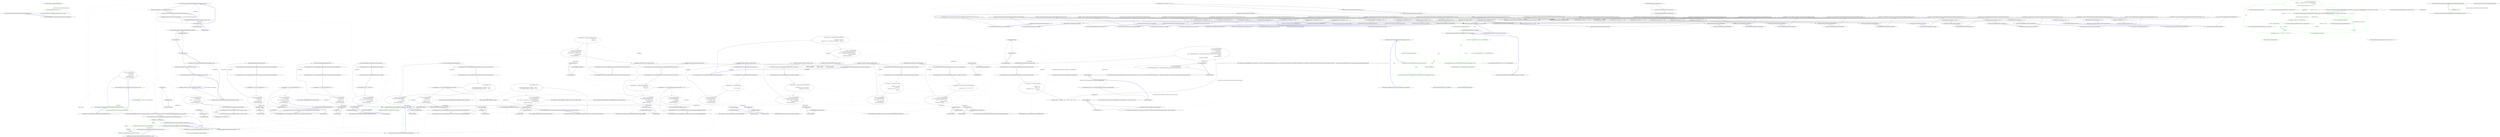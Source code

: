 digraph  {
d1 [cluster="Humanizer.Configuration.CollectionFormatterRegistry.CollectionFormatterRegistry()", color=green, community=0, label="-1: Register<EnglishCollectionFormatter>(''en'')", span="9-9"];
d4 [label="Humanizer.Configuration.CollectionFormatterRegistry", span=""];
d0 [cluster="Humanizer.Configuration.CollectionFormatterRegistry.CollectionFormatterRegistry()", label="Entry Humanizer.Configuration.CollectionFormatterRegistry.CollectionFormatterRegistry()", span="6-6"];
d2 [cluster="Humanizer.Configuration.CollectionFormatterRegistry.CollectionFormatterRegistry()", label="Exit Humanizer.Configuration.CollectionFormatterRegistry.CollectionFormatterRegistry()", span="6-6"];
d3 [cluster="Humanizer.Configuration.LocaliserRegistry<TLocaliser>.Register<T>(string)", label="Entry Humanizer.Configuration.LocaliserRegistry<TLocaliser>.Register<T>(string)", span="45-45"];
m0_9 [cluster="Humanizer.Tests.Localisation.zhHans.DateHumanizeTests.HoursAgo(int, string)", file="CollectionHumanizeExtensions.cs", label="Entry Humanizer.Tests.Localisation.zhHans.DateHumanizeTests.HoursAgo(int, string)", span="30-30"];
m0_76 [cluster="CommandLine.Tests.Fakes.FakeOptionsWithValues.FakeOptionsWithValues()", file="CollectionHumanizeExtensions.cs", label="Entry CommandLine.Tests.Fakes.FakeOptionsWithValues.FakeOptionsWithValues()", span="6-6"];
m0_85 [cluster="CommandLine.Tests.Fakes.FakeOptionsWithSequenceWithoutRange.FakeOptionsWithSequenceWithoutRange()", file="CollectionHumanizeExtensions.cs", label="Entry CommandLine.Tests.Fakes.FakeOptionsWithSequenceWithoutRange.FakeOptionsWithSequenceWithoutRange()", span="7-7"];
m0_89 [cluster="CommandLine.Tests.Unit.Core.InstanceBuilderTests.Parse_long_sequence_with_separator()", file="CollectionHumanizeExtensions.cs", label="Entry CommandLine.Tests.Unit.Core.InstanceBuilderTests.Parse_long_sequence_with_separator()", span="201-201"];
m0_90 [cluster="CommandLine.Tests.Unit.Core.InstanceBuilderTests.Parse_long_sequence_with_separator()", file="CollectionHumanizeExtensions.cs", label="var expectedResult = new FakeOptionsWithSequenceAndSeparator\r\n                {\r\n                    LongSequence = new[] { 1L, 1234L, 59678L },\r\n                    StringSequence = new string[] { }\r\n                }", span="204-208"];
m0_91 [cluster="CommandLine.Tests.Unit.Core.InstanceBuilderTests.Parse_long_sequence_with_separator()", file="CollectionHumanizeExtensions.cs", label="var result = InstanceBuilder.Build(\r\n                () => new FakeOptionsWithSequenceAndSeparator(),\r\n                new[] { ''--long-seq'', ''1;1234;59678'' },\r\n                StringComparer.Ordinal,\r\n                CultureInfo.InvariantCulture)", span="211-215"];
m0_92 [cluster="CommandLine.Tests.Unit.Core.InstanceBuilderTests.Parse_long_sequence_with_separator()", file="CollectionHumanizeExtensions.cs", label="expectedResult.ShouldHave().AllProperties().EqualTo(result.Value)", span="218-218"];
m0_93 [cluster="CommandLine.Tests.Unit.Core.InstanceBuilderTests.Parse_long_sequence_with_separator()", file="CollectionHumanizeExtensions.cs", label="Exit CommandLine.Tests.Unit.Core.InstanceBuilderTests.Parse_long_sequence_with_separator()", span="201-201"];
m0_200 [cluster="CommandLine.Tests.Unit.Core.InstanceBuilderTests.Parse_unknown_short_option_in_option_group_gererates_UnknownOptionError()", file="CollectionHumanizeExtensions.cs", label="Entry CommandLine.Tests.Unit.Core.InstanceBuilderTests.Parse_unknown_short_option_in_option_group_gererates_UnknownOptionError()", span="437-437"];
m0_201 [cluster="CommandLine.Tests.Unit.Core.InstanceBuilderTests.Parse_unknown_short_option_in_option_group_gererates_UnknownOptionError()", file="CollectionHumanizeExtensions.cs", label="var expectedResult = new[] { new UnknownOptionError(''z'') }", span="440-440"];
m0_202 [cluster="CommandLine.Tests.Unit.Core.InstanceBuilderTests.Parse_unknown_short_option_in_option_group_gererates_UnknownOptionError()", file="CollectionHumanizeExtensions.cs", label="var result = InstanceBuilder.Build(\r\n                () => new FakeOptions(),\r\n                new[] { ''-zx'' },\r\n                StringComparer.Ordinal,\r\n                CultureInfo.InvariantCulture)", span="443-447"];
m0_203 [cluster="CommandLine.Tests.Unit.Core.InstanceBuilderTests.Parse_unknown_short_option_in_option_group_gererates_UnknownOptionError()", file="CollectionHumanizeExtensions.cs", label="Assert.True(expectedResult.SequenceEqual(result.Errors))", span="450-450"];
m0_204 [cluster="CommandLine.Tests.Unit.Core.InstanceBuilderTests.Parse_unknown_short_option_in_option_group_gererates_UnknownOptionError()", file="CollectionHumanizeExtensions.cs", label="Exit CommandLine.Tests.Unit.Core.InstanceBuilderTests.Parse_unknown_short_option_in_option_group_gererates_UnknownOptionError()", span="437-437"];
m0_65 [cluster="Unk.ShouldHave", file="CollectionHumanizeExtensions.cs", label="Entry Unk.ShouldHave", span=""];
m0_192 [cluster="CommandLine.Tests.Unit.Core.InstanceBuilderTests.Parse_unknown_short_option_gererates_UnknownOptionError()", file="CollectionHumanizeExtensions.cs", label="Entry CommandLine.Tests.Unit.Core.InstanceBuilderTests.Parse_unknown_short_option_gererates_UnknownOptionError()", span="418-418"];
m0_193 [cluster="CommandLine.Tests.Unit.Core.InstanceBuilderTests.Parse_unknown_short_option_gererates_UnknownOptionError()", file="CollectionHumanizeExtensions.cs", label="var expectedResult = new[] { new UnknownOptionError(''z'') }", span="421-421"];
m0_194 [cluster="CommandLine.Tests.Unit.Core.InstanceBuilderTests.Parse_unknown_short_option_gererates_UnknownOptionError()", file="CollectionHumanizeExtensions.cs", label="var result = InstanceBuilder.Build(\r\n                () => new FakeOptions(),\r\n                new[] { ''-z'', ''-x'' },\r\n                StringComparer.Ordinal,\r\n                CultureInfo.InvariantCulture)", span="424-428"];
m0_195 [cluster="CommandLine.Tests.Unit.Core.InstanceBuilderTests.Parse_unknown_short_option_gererates_UnknownOptionError()", file="CollectionHumanizeExtensions.cs", label="Assert.True(expectedResult.SequenceEqual(result.Errors))", span="431-431"];
m0_196 [cluster="CommandLine.Tests.Unit.Core.InstanceBuilderTests.Parse_unknown_short_option_gererates_UnknownOptionError()", file="CollectionHumanizeExtensions.cs", label="Exit CommandLine.Tests.Unit.Core.InstanceBuilderTests.Parse_unknown_short_option_gererates_UnknownOptionError()", span="418-418"];
m0_20 [cluster="Humanizer.Tests.Localisation.zhHans.DateHumanizeTests.MinutesFromNow(int, string)", file="CollectionHumanizeExtensions.cs", label="Exit Humanizer.Tests.Localisation.zhHans.DateHumanizeTests.MinutesFromNow(int, string)", span="55-55"];
m0_0 [cluster="CommandLine.Tests.Unit.Core.InstanceBuilderTests.Explicit_help_request_generates_help_requested_error()", file="CollectionHumanizeExtensions.cs", label="Entry CommandLine.Tests.Unit.Core.InstanceBuilderTests.Explicit_help_request_generates_help_requested_error()", span="15-15"];
m0_1 [cluster="CommandLine.Tests.Unit.Core.InstanceBuilderTests.Explicit_help_request_generates_help_requested_error()", file="CollectionHumanizeExtensions.cs", label="var fakeOptions = new FakeOptions()", span="18-18"];
m0_2 [cluster="Humanizer.Tests.Localisation.zhHans.DateHumanizeTests.DaysAgo(int, string)", file="CollectionHumanizeExtensions.cs", label="Entry Humanizer.Tests.Localisation.zhHans.DateHumanizeTests.DaysAgo(int, string)", span="13-13"];
m0_3 [cluster="Humanizer.Tests.Localisation.zhHans.DateHumanizeTests.DaysAgo(int, string)", color=green, community=0, file="CollectionHumanizeExtensions.cs", label="-1: DateHumanize.Verify(expected, days, TimeUnit.Day, Tense.Past)", span="15-15"];
m0_4 [cluster="Humanizer.Tests.Localisation.zhHans.DateHumanizeTests.DaysAgo(int, string)", file="CollectionHumanizeExtensions.cs", label="Exit Humanizer.Tests.Localisation.zhHans.DateHumanizeTests.DaysAgo(int, string)", span="13-13"];
m0_5 [cluster="Humanizer.Tests.DateHumanize.Verify(string, int, Humanizer.Localisation.TimeUnit, Humanizer.Localisation.Tense, double?, System.Globalization.CultureInfo, System.DateTime?, System.DateTime?)", file="CollectionHumanizeExtensions.cs", label="Entry Humanizer.Tests.DateHumanize.Verify(string, int, Humanizer.Localisation.TimeUnit, Humanizer.Localisation.Tense, double?, System.Globalization.CultureInfo, System.DateTime?, System.DateTime?)", span="34-34"];
m0_134 [cluster="CommandLine.NameInfo.NameInfo(string, string)", file="CollectionHumanizeExtensions.cs", label="Entry CommandLine.NameInfo.NameInfo(string, string)", span="20-20"];
m0_30 [cluster="lambda expression", file="CollectionHumanizeExtensions.cs", label="new FakeOptionsWithDouble()", span="63-63"];
m0_31 [cluster="lambda expression", file="CollectionHumanizeExtensions.cs", label="Exit lambda expression", span="63-63"];
m0_32 [cluster="CommandLine.Tests.Fakes.FakeOptionsWithDouble.FakeOptionsWithDouble()", file="CollectionHumanizeExtensions.cs", label="Entry CommandLine.Tests.Fakes.FakeOptionsWithDouble.FakeOptionsWithDouble()", span="7-7"];
m0_51 [cluster="CommandLine.Tests.Unit.Core.InstanceBuilderTests.Parse_int_sequence_with_range()", file="CollectionHumanizeExtensions.cs", label="Entry CommandLine.Tests.Unit.Core.InstanceBuilderTests.Parse_int_sequence_with_range()", span="113-113"];
m0_52 [cluster="CommandLine.Tests.Unit.Core.InstanceBuilderTests.Parse_int_sequence_with_range()", file="CollectionHumanizeExtensions.cs", label="var expectedResult = new[] { 10, 20, 30, 40 }", span="116-116"];
m0_53 [cluster="CommandLine.Tests.Unit.Core.InstanceBuilderTests.Parse_int_sequence_with_range()", file="CollectionHumanizeExtensions.cs", label="var result = InstanceBuilder.Build(\r\n                () => new FakeOptions(),\r\n                new[] { ''-i'', ''10'', ''20'', ''30'', ''40'' },\r\n                StringComparer.Ordinal,\r\n                CultureInfo.InvariantCulture)", span="119-123"];
m0_54 [cluster="CommandLine.Tests.Unit.Core.InstanceBuilderTests.Parse_int_sequence_with_range()", file="CollectionHumanizeExtensions.cs", label="Assert.True(expectedResult.SequenceEqual(result.Value.IntSequence))", span="126-126"];
m0_55 [cluster="CommandLine.Tests.Unit.Core.InstanceBuilderTests.Parse_int_sequence_with_range()", file="CollectionHumanizeExtensions.cs", label="Exit CommandLine.Tests.Unit.Core.InstanceBuilderTests.Parse_int_sequence_with_range()", span="113-113"];
m0_10 [cluster="Humanizer.Tests.Localisation.zhHans.DateHumanizeTests.HoursAgo(int, string)", color=green, community=0, file="CollectionHumanizeExtensions.cs", label="-1: DateHumanize.Verify(expected, hours, TimeUnit.Hour, Tense.Past)", span="32-32"];
m0_33 [cluster="Humanizer.Tests.Localisation.zhHans.DateHumanizeTests.YearsAgo(int, string)", file="CollectionHumanizeExtensions.cs", label="Entry Humanizer.Tests.Localisation.zhHans.DateHumanizeTests.YearsAgo(int, string)", span="95-95"];
m0_34 [cluster="Humanizer.Tests.Localisation.zhHans.DateHumanizeTests.YearsAgo(int, string)", file="CollectionHumanizeExtensions.cs", label="DateHumanize.Verify(expected, years, TimeUnit.Year, Tense.Past)", span="97-97"];
m0_35 [cluster="Humanizer.Tests.Localisation.zhHans.DateHumanizeTests.YearsAgo(int, string)", file="CollectionHumanizeExtensions.cs", label="Exit Humanizer.Tests.Localisation.zhHans.DateHumanizeTests.YearsAgo(int, string)", span="95-95"];
m0_36 [cluster="Humanizer.Tests.Localisation.zhHans.DateHumanizeTests.YearsFromNow(int, string)", file="CollectionHumanizeExtensions.cs", label="Entry Humanizer.Tests.Localisation.zhHans.DateHumanizeTests.YearsFromNow(int, string)", span="103-103"];
m0_37 [cluster="Humanizer.Tests.Localisation.zhHans.DateHumanizeTests.YearsFromNow(int, string)", file="CollectionHumanizeExtensions.cs", label="DateHumanize.Verify(expected, years, TimeUnit.Year, Tense.Future)", span="105-105"];
m0_112 [cluster="CommandLine.Core.InstanceBuilder.Build<T>(System.Func<T>, System.Func<System.Collections.Generic.IEnumerable<string>, System.Collections.Generic.IEnumerable<CommandLine.Core.OptionSpecification>, CommandLine.Core.StatePair<System.Collections.Generic.IEnumerable<CommandLine.Core.Token>>>, System.Collections.Generic.IEnumerable<string>, System.StringComparer, System.Globalization.CultureInfo)", file="CollectionHumanizeExtensions.cs", label="Entry CommandLine.Core.InstanceBuilder.Build<T>(System.Func<T>, System.Func<System.Collections.Generic.IEnumerable<string>, System.Collections.Generic.IEnumerable<CommandLine.Core.OptionSpecification>, CommandLine.Core.StatePair<System.Collections.Generic.IEnumerable<CommandLine.Core.Token>>>, System.Collections.Generic.IEnumerable<string>, System.StringComparer, System.Globalization.CultureInfo)", span="33-33"];
m0_41 [cluster="CommandLine.Tests.Unit.Core.InstanceBuilderTests.Parse_int_sequence()", file="CollectionHumanizeExtensions.cs", label="Entry CommandLine.Tests.Unit.Core.InstanceBuilderTests.Parse_int_sequence()", span="94-94"];
m0_42 [cluster="CommandLine.Tests.Unit.Core.InstanceBuilderTests.Parse_int_sequence()", file="CollectionHumanizeExtensions.cs", label="var expectedResult = new[] { 1, 20, 300, 4000 }", span="97-97"];
m0_43 [cluster="CommandLine.Tests.Unit.Core.InstanceBuilderTests.Parse_int_sequence()", file="CollectionHumanizeExtensions.cs", label="var result = InstanceBuilder.Build(\r\n                () => new FakeOptionsWithSequence(),\r\n                new[] { ''--int-seq'', ''1'', ''20'', ''300'', ''4000'' },\r\n                StringComparer.Ordinal,\r\n                CultureInfo.InvariantCulture)", span="100-104"];
m0_44 [cluster="CommandLine.Tests.Unit.Core.InstanceBuilderTests.Parse_int_sequence()", file="CollectionHumanizeExtensions.cs", label="Assert.True(expectedResult.SequenceEqual(result.Value.IntSequence))", span="107-107"];
m0_45 [cluster="CommandLine.Tests.Unit.Core.InstanceBuilderTests.Parse_int_sequence()", file="CollectionHumanizeExtensions.cs", label="Exit CommandLine.Tests.Unit.Core.InstanceBuilderTests.Parse_int_sequence()", span="94-94"];
m0_8 [cluster="Humanizer.Tests.Localisation.zhHans.DateHumanizeTests.DaysFromNow(int, string)", file="CollectionHumanizeExtensions.cs", label="Exit Humanizer.Tests.Localisation.zhHans.DateHumanizeTests.DaysFromNow(int, string)", span="22-22"];
m0_138 [cluster="CommandLine.Tests.Fakes.FakeOptionsWithSets.FakeOptionsWithSets()", file="CollectionHumanizeExtensions.cs", label="Entry CommandLine.Tests.Fakes.FakeOptionsWithSets.FakeOptionsWithSets()", span="4-4"];
m0_179 [cluster="CommandLine.SequenceOutOfRangeError.SequenceOutOfRangeError(CommandLine.NameInfo)", file="CollectionHumanizeExtensions.cs", label="Entry CommandLine.SequenceOutOfRangeError.SequenceOutOfRangeError(CommandLine.NameInfo)", span="316-316"];
m0_21 [cluster="lambda expression", file="CollectionHumanizeExtensions.cs", label="Entry lambda expression", span="44-44"];
m0_22 [cluster="lambda expression", file="CollectionHumanizeExtensions.cs", label="new FakeOptions()", span="44-44"];
m0_23 [cluster="lambda expression", file="CollectionHumanizeExtensions.cs", label="Exit lambda expression", span="44-44"];
m0_50 [cluster="CommandLine.Tests.Fakes.FakeOptionsWithSequence.FakeOptionsWithSequence()", file="CollectionHumanizeExtensions.cs", label="Entry CommandLine.Tests.Fakes.FakeOptionsWithSequence.FakeOptionsWithSequence()", span="7-7"];
m0_24 [cluster="Humanizer.Tests.Localisation.zhHans.DateHumanizeTests.MonthsFromNow(int, string)", file="CollectionHumanizeExtensions.cs", label="Entry Humanizer.Tests.Localisation.zhHans.DateHumanizeTests.MonthsFromNow(int, string)", span="71-71"];
m0_25 [cluster="Humanizer.Tests.Localisation.zhHans.DateHumanizeTests.MonthsFromNow(int, string)", file="CollectionHumanizeExtensions.cs", label="DateHumanize.Verify(expected, months, TimeUnit.Month, Tense.Future)", span="73-73"];
m0_26 [cluster="Humanizer.Tests.Localisation.zhHans.DateHumanizeTests.MonthsFromNow(int, string)", file="CollectionHumanizeExtensions.cs", label="Exit Humanizer.Tests.Localisation.zhHans.DateHumanizeTests.MonthsFromNow(int, string)", span="71-71"];
m0_27 [cluster="Humanizer.Tests.Localisation.zhHans.DateHumanizeTests.SecondsAgo(int, string)", file="CollectionHumanizeExtensions.cs", label="Entry Humanizer.Tests.Localisation.zhHans.DateHumanizeTests.SecondsAgo(int, string)", span="79-79"];
m0_28 [cluster="Humanizer.Tests.Localisation.zhHans.DateHumanizeTests.SecondsAgo(int, string)", file="CollectionHumanizeExtensions.cs", label="DateHumanize.Verify(expected, seconds, TimeUnit.Second, Tense.Past)", span="81-81"];
m0_156 [cluster="CommandLine.Tests.Unit.Core.InstanceBuilderTests.Two_required_options_at_the_same_set_and_none_are_true()", file="CollectionHumanizeExtensions.cs", label="Entry CommandLine.Tests.Unit.Core.InstanceBuilderTests.Two_required_options_at_the_same_set_and_none_are_true()", span="341-341"];
m0_157 [cluster="CommandLine.Tests.Unit.Core.InstanceBuilderTests.Two_required_options_at_the_same_set_and_none_are_true()", file="CollectionHumanizeExtensions.cs", label="var expectedResult = new[]\r\n            {\r\n                new MissingRequiredOptionError(new NameInfo('''', ''ftpurl'')),\r\n                new MissingRequiredOptionError(new NameInfo('''', ''weburl''))\r\n            }", span="343-347"];
m0_158 [cluster="CommandLine.Tests.Unit.Core.InstanceBuilderTests.Two_required_options_at_the_same_set_and_none_are_true()", file="CollectionHumanizeExtensions.cs", label="var result = InstanceBuilder.Build(\r\n                () => new FakeOptionWithRequiredAndSet(),\r\n                new[] {''''},\r\n                StringComparer.Ordinal,\r\n                CultureInfo.InvariantCulture)", span="349-353"];
m0_159 [cluster="CommandLine.Tests.Unit.Core.InstanceBuilderTests.Two_required_options_at_the_same_set_and_none_are_true()", file="CollectionHumanizeExtensions.cs", label="Assert.True(expectedResult.SequenceEqual(result.Errors))", span="356-356"];
m0_160 [cluster="CommandLine.Tests.Unit.Core.InstanceBuilderTests.Two_required_options_at_the_same_set_and_none_are_true()", file="CollectionHumanizeExtensions.cs", label="Exit CommandLine.Tests.Unit.Core.InstanceBuilderTests.Two_required_options_at_the_same_set_and_none_are_true()", span="341-341"];
m0_29 [cluster="lambda expression", file="CollectionHumanizeExtensions.cs", label="Entry lambda expression", span="63-63"];
m0_144 [cluster="CommandLine.Tests.Fakes.FakeOptionWithRequiredAndSet.FakeOptionWithRequiredAndSet()", file="CollectionHumanizeExtensions.cs", label="Entry CommandLine.Tests.Fakes.FakeOptionWithRequiredAndSet.FakeOptionWithRequiredAndSet()", span="2-2"];
m0_80 [cluster="CommandLine.Tests.Unit.Core.InstanceBuilderTests.Parse_sequence_value_without_range_constraints()", file="CollectionHumanizeExtensions.cs", label="Entry CommandLine.Tests.Unit.Core.InstanceBuilderTests.Parse_sequence_value_without_range_constraints()", span="179-179"];
m0_81 [cluster="CommandLine.Tests.Unit.Core.InstanceBuilderTests.Parse_sequence_value_without_range_constraints()", file="CollectionHumanizeExtensions.cs", label="var expectedResult = new FakeOptionsWithSequenceWithoutRange\r\n                {\r\n                    LongSequence = new[] { 1L, 2L, 3L, 4L, 5L, 6L }\r\n                }", span="182-185"];
m0_82 [cluster="CommandLine.Tests.Unit.Core.InstanceBuilderTests.Parse_sequence_value_without_range_constraints()", file="CollectionHumanizeExtensions.cs", label="var result = InstanceBuilder.Build(\r\n                () => new FakeOptionsWithSequenceWithoutRange(),\r\n                new[] { ''1'', ''2'', ''3'', ''4'', ''5'', ''6'' },\r\n                StringComparer.Ordinal,\r\n                CultureInfo.InvariantCulture)", span="188-192"];
m0_83 [cluster="CommandLine.Tests.Unit.Core.InstanceBuilderTests.Parse_sequence_value_without_range_constraints()", file="CollectionHumanizeExtensions.cs", label="expectedResult.ShouldHave().AllProperties().EqualTo(result.Value)", span="195-195"];
m0_84 [cluster="CommandLine.Tests.Unit.Core.InstanceBuilderTests.Parse_sequence_value_without_range_constraints()", file="CollectionHumanizeExtensions.cs", label="Exit CommandLine.Tests.Unit.Core.InstanceBuilderTests.Parse_sequence_value_without_range_constraints()", span="179-179"];
m0_67 [cluster="Unk.EqualTo", file="CollectionHumanizeExtensions.cs", label="Entry Unk.EqualTo", span=""];
m0_183 [cluster="CommandLine.Tests.Unit.Core.InstanceBuilderTests.Parse_unknown_long_option_gererates_UnknownOptionError()", file="CollectionHumanizeExtensions.cs", label="Entry CommandLine.Tests.Unit.Core.InstanceBuilderTests.Parse_unknown_long_option_gererates_UnknownOptionError()", span="399-399"];
m0_184 [cluster="CommandLine.Tests.Unit.Core.InstanceBuilderTests.Parse_unknown_long_option_gererates_UnknownOptionError()", file="CollectionHumanizeExtensions.cs", label="var expectedResult = new[] { new UnknownOptionError(''xyz'') }", span="402-402"];
m0_185 [cluster="CommandLine.Tests.Unit.Core.InstanceBuilderTests.Parse_unknown_long_option_gererates_UnknownOptionError()", file="CollectionHumanizeExtensions.cs", label="var result = InstanceBuilder.Build(\r\n                () => new FakeOptions(),\r\n                new[] { ''--stringvalue'', ''abc'', ''--xyz'' },\r\n                StringComparer.Ordinal,\r\n                CultureInfo.InvariantCulture)", span="405-409"];
m0_186 [cluster="CommandLine.Tests.Unit.Core.InstanceBuilderTests.Parse_unknown_long_option_gererates_UnknownOptionError()", file="CollectionHumanizeExtensions.cs", label="Assert.True(expectedResult.SequenceEqual(result.Errors))", span="412-412"];
m0_187 [cluster="CommandLine.Tests.Unit.Core.InstanceBuilderTests.Parse_unknown_long_option_gererates_UnknownOptionError()", file="CollectionHumanizeExtensions.cs", label="Exit CommandLine.Tests.Unit.Core.InstanceBuilderTests.Parse_unknown_long_option_gererates_UnknownOptionError()", span="399-399"];
m0_66 [cluster="Unk.AllProperties", file="CollectionHumanizeExtensions.cs", label="Entry Unk.AllProperties", span=""];
m0_98 [cluster="CommandLine.Tests.Unit.Core.InstanceBuilderTests.Parse_string_sequence_with_separator()", file="CollectionHumanizeExtensions.cs", label="Entry CommandLine.Tests.Unit.Core.InstanceBuilderTests.Parse_string_sequence_with_separator()", span="224-224"];
m0_99 [cluster="CommandLine.Tests.Unit.Core.InstanceBuilderTests.Parse_string_sequence_with_separator()", file="CollectionHumanizeExtensions.cs", label="var expectedResult = new FakeOptionsWithSequenceAndSeparator\r\n            {\r\n                LongSequence = new long[] {},\r\n                StringSequence = new[] { ''eml1@xyz.com'', ''test@unit.org'', ''xyz@srv.it'' }\r\n            }", span="227-231"];
m0_100 [cluster="CommandLine.Tests.Unit.Core.InstanceBuilderTests.Parse_string_sequence_with_separator()", file="CollectionHumanizeExtensions.cs", label="var result = InstanceBuilder.Build(\r\n                () => new FakeOptionsWithSequenceAndSeparator(),\r\n                new[] { ''-s'', ''eml1@xyz.com,test@unit.org,xyz@srv.it'' },\r\n                StringComparer.Ordinal,\r\n                CultureInfo.InvariantCulture)", span="234-238"];
m0_101 [cluster="CommandLine.Tests.Unit.Core.InstanceBuilderTests.Parse_string_sequence_with_separator()", file="CollectionHumanizeExtensions.cs", label="expectedResult.ShouldHave().AllProperties().EqualTo(result.Value)", span="241-241"];
m0_102 [cluster="CommandLine.Tests.Unit.Core.InstanceBuilderTests.Parse_string_sequence_with_separator()", file="CollectionHumanizeExtensions.cs", label="Exit CommandLine.Tests.Unit.Core.InstanceBuilderTests.Parse_string_sequence_with_separator()", span="224-224"];
m0_165 [cluster="CommandLine.Tests.Unit.Core.InstanceBuilderTests.Omitting_required_option_gererates_MissingRequiredOptionError()", file="CollectionHumanizeExtensions.cs", label="Entry CommandLine.Tests.Unit.Core.InstanceBuilderTests.Omitting_required_option_gererates_MissingRequiredOptionError()", span="361-361"];
m0_166 [cluster="CommandLine.Tests.Unit.Core.InstanceBuilderTests.Omitting_required_option_gererates_MissingRequiredOptionError()", file="CollectionHumanizeExtensions.cs", label="var expectedResult = new[] { new MissingRequiredOptionError(new NameInfo('''', ''str'')) }", span="364-364"];
m0_167 [cluster="CommandLine.Tests.Unit.Core.InstanceBuilderTests.Omitting_required_option_gererates_MissingRequiredOptionError()", file="CollectionHumanizeExtensions.cs", label="var result = InstanceBuilder.Build(\r\n                () => new FakeOptionWithRequired(),\r\n                new string[] { },\r\n                StringComparer.Ordinal,\r\n                CultureInfo.InvariantCulture)", span="367-371"];
m0_168 [cluster="CommandLine.Tests.Unit.Core.InstanceBuilderTests.Omitting_required_option_gererates_MissingRequiredOptionError()", file="CollectionHumanizeExtensions.cs", label="Assert.True(expectedResult.SequenceEqual(result.Errors))", span="374-374"];
m0_169 [cluster="CommandLine.Tests.Unit.Core.InstanceBuilderTests.Omitting_required_option_gererates_MissingRequiredOptionError()", file="CollectionHumanizeExtensions.cs", label="Exit CommandLine.Tests.Unit.Core.InstanceBuilderTests.Omitting_required_option_gererates_MissingRequiredOptionError()", span="361-361"];
m0_46 [cluster="Unk.SequenceEqual", file="CollectionHumanizeExtensions.cs", label="Entry Unk.SequenceEqual", span=""];
m0_161 [cluster="CommandLine.MissingRequiredOptionError.MissingRequiredOptionError(CommandLine.NameInfo)", file="CollectionHumanizeExtensions.cs", label="Entry CommandLine.MissingRequiredOptionError.MissingRequiredOptionError(CommandLine.NameInfo)", span="283-283"];
m0_15 [cluster="CommandLine.Tests.Unit.Core.InstanceBuilderTests.Parse_negative_int_value()", file="CollectionHumanizeExtensions.cs", label="Entry CommandLine.Tests.Unit.Core.InstanceBuilderTests.Parse_negative_int_value()", span="37-37"];
m0_16 [cluster="CommandLine.Tests.Unit.Core.InstanceBuilderTests.Parse_negative_int_value()", color=green, community=0, file="CollectionHumanizeExtensions.cs", label="-1: var expectedResult = -123", span="40-40"];
m0_17 [cluster="CommandLine.Tests.Unit.Core.InstanceBuilderTests.Parse_negative_int_value()", file="CollectionHumanizeExtensions.cs", label="var result = InstanceBuilder.Build(\r\n                () => new FakeOptions(),\r\n                new[] { ''-123'' },\r\n                StringComparer.Ordinal,\r\n                CultureInfo.InvariantCulture)", span="43-47"];
m0_38 [cluster="lambda expression", file="CollectionHumanizeExtensions.cs", label="Entry lambda expression", span="82-82"];
m0_6 [cluster="CommandLine.Tests.Fakes.FakeOptions.FakeOptions()", file="CollectionHumanizeExtensions.cs", label="Entry CommandLine.Tests.Fakes.FakeOptions.FakeOptions()", span="6-6"];
m0_7 [cluster="CommandLine.HelpRequestedError.HelpRequestedError()", color=green, community=0, file="CollectionHumanizeExtensions.cs", label="-1: Entry CommandLine.HelpRequestedError.HelpRequestedError()", span="338-338"];
m0_148 [cluster="CommandLine.Tests.Unit.Core.InstanceBuilderTests.Two_required_options_at_the_same_set_and_both_are_true()", file="CollectionHumanizeExtensions.cs", label="Entry CommandLine.Tests.Unit.Core.InstanceBuilderTests.Two_required_options_at_the_same_set_and_both_are_true()", span="322-322"];
m0_149 [cluster="CommandLine.Tests.Unit.Core.InstanceBuilderTests.Two_required_options_at_the_same_set_and_both_are_true()", file="CollectionHumanizeExtensions.cs", label="var expectedResult = new FakeOptionWithRequiredAndSet {\r\n                FtpUrl = ''str1'',\r\n                WebUrl = ''str2''\r\n            }", span="324-327"];
m0_150 [cluster="CommandLine.Tests.Unit.Core.InstanceBuilderTests.Two_required_options_at_the_same_set_and_both_are_true()", file="CollectionHumanizeExtensions.cs", label="var result = InstanceBuilder.Build(\r\n                () => new FakeOptionWithRequiredAndSet(),\r\n                new[] { ''--ftpurl'', ''str1'', ''--weburl'', ''str2'' },\r\n                StringComparer.Ordinal,\r\n                CultureInfo.InvariantCulture)", span="329-333"];
m0_151 [cluster="CommandLine.Tests.Unit.Core.InstanceBuilderTests.Two_required_options_at_the_same_set_and_both_are_true()", file="CollectionHumanizeExtensions.cs", label="expectedResult.ShouldHave().AllProperties().EqualTo(result.Value)", span="336-336"];
m0_152 [cluster="CommandLine.Tests.Unit.Core.InstanceBuilderTests.Two_required_options_at_the_same_set_and_both_are_true()", file="CollectionHumanizeExtensions.cs", label="Exit CommandLine.Tests.Unit.Core.InstanceBuilderTests.Two_required_options_at_the_same_set_and_both_are_true()", span="322-322"];
m0_133 [cluster="CommandLine.MutuallyExclusiveSetError.MutuallyExclusiveSetError(CommandLine.NameInfo)", file="CollectionHumanizeExtensions.cs", label="Entry CommandLine.MutuallyExclusiveSetError.MutuallyExclusiveSetError(CommandLine.NameInfo)", span="294-294"];
m0_18 [cluster="Humanizer.Tests.Localisation.zhHans.DateHumanizeTests.MinutesFromNow(int, string)", file="CollectionHumanizeExtensions.cs", label="Entry Humanizer.Tests.Localisation.zhHans.DateHumanizeTests.MinutesFromNow(int, string)", span="55-55"];
m0_19 [cluster="Humanizer.Tests.Localisation.zhHans.DateHumanizeTests.MinutesFromNow(int, string)", color=green, community=0, file="CollectionHumanizeExtensions.cs", label="-1: DateHumanize.Verify(expected, minutes, TimeUnit.Minute, Tense.Future)", span="57-57"];
m0_127 [cluster="CommandLine.Core.NameLookup.Contains(string, System.Collections.Generic.IEnumerable<CommandLine.Core.OptionSpecification>, System.StringComparer)", file="CollectionHumanizeExtensions.cs", label="Entry CommandLine.Core.NameLookup.Contains(string, System.Collections.Generic.IEnumerable<CommandLine.Core.OptionSpecification>, System.StringComparer)", span="12-12"];
m0_139 [cluster="CommandLine.Tests.Unit.Core.InstanceBuilderTests.Two_required_options_at_the_same_set_and_one_is_true()", file="CollectionHumanizeExtensions.cs", label="Entry CommandLine.Tests.Unit.Core.InstanceBuilderTests.Two_required_options_at_the_same_set_and_one_is_true()", span="302-302"];
m0_140 [cluster="CommandLine.Tests.Unit.Core.InstanceBuilderTests.Two_required_options_at_the_same_set_and_one_is_true()", file="CollectionHumanizeExtensions.cs", label="var expectedResult = new FakeOptionWithRequiredAndSet {\r\n                FtpUrl = ''str1'',\r\n                WebUrl = null\r\n            }", span="304-307"];
m0_141 [cluster="CommandLine.Tests.Unit.Core.InstanceBuilderTests.Two_required_options_at_the_same_set_and_one_is_true()", file="CollectionHumanizeExtensions.cs", label="var result = InstanceBuilder.Build(\r\n                () => new FakeOptionWithRequiredAndSet(),\r\n                new[] { ''--ftpurl'', ''str1''},\r\n                StringComparer.Ordinal,\r\n                CultureInfo.InvariantCulture)", span="309-313"];
m0_142 [cluster="CommandLine.Tests.Unit.Core.InstanceBuilderTests.Two_required_options_at_the_same_set_and_one_is_true()", file="CollectionHumanizeExtensions.cs", label="expectedResult.ShouldHave().AllProperties().EqualTo(result.Value)", span="316-316"];
m0_143 [cluster="CommandLine.Tests.Unit.Core.InstanceBuilderTests.Two_required_options_at_the_same_set_and_one_is_true()", file="CollectionHumanizeExtensions.cs", label="Exit CommandLine.Tests.Unit.Core.InstanceBuilderTests.Two_required_options_at_the_same_set_and_one_is_true()", span="302-302"];
m0_94 [cluster="CommandLine.Tests.Fakes.FakeOptionsWithSequenceAndSeparator.FakeOptionsWithSequenceAndSeparator()", file="CollectionHumanizeExtensions.cs", label="Entry CommandLine.Tests.Fakes.FakeOptionsWithSequenceAndSeparator.FakeOptionsWithSequenceAndSeparator()", span="7-7"];
m0_205 [cluster="lambda expression", file="CollectionHumanizeExtensions.cs", label="Entry lambda expression", span="444-444"];
m0_13 [cluster="Humanizer.Tests.Localisation.zhHans.DateHumanizeTests.HoursFromNow(int, string)", color=green, community=0, file="CollectionHumanizeExtensions.cs", label="-1: DateHumanize.Verify(expected, hours, TimeUnit.Hour, Tense.Future)", span="40-40"];
m0_12 [cluster="Humanizer.Tests.Localisation.zhHans.DateHumanizeTests.HoursFromNow(int, string)", file="CollectionHumanizeExtensions.cs", label="Entry Humanizer.Tests.Localisation.zhHans.DateHumanizeTests.HoursFromNow(int, string)", span="38-38"];
m0_14 [cluster="Humanizer.Tests.Localisation.zhHans.DateHumanizeTests.HoursFromNow(int, string)", file="CollectionHumanizeExtensions.cs", label="Exit Humanizer.Tests.Localisation.zhHans.DateHumanizeTests.HoursFromNow(int, string)", span="38-38"];
m0_39 [cluster="lambda expression", file="CollectionHumanizeExtensions.cs", label="new FakeOptionsWithDouble()", span="82-82"];
m0_40 [cluster="lambda expression", file="CollectionHumanizeExtensions.cs", label="Exit lambda expression", span="82-82"];
m0_47 [cluster="lambda expression", file="CollectionHumanizeExtensions.cs", label="Entry lambda expression", span="101-101"];
m0_48 [cluster="lambda expression", file="CollectionHumanizeExtensions.cs", label="new FakeOptionsWithSequence()", span="101-101"];
m0_49 [cluster="lambda expression", file="CollectionHumanizeExtensions.cs", label="Exit lambda expression", span="101-101"];
m0_56 [cluster="lambda expression", file="CollectionHumanizeExtensions.cs", label="Entry lambda expression", span="120-120"];
m0_57 [cluster="lambda expression", file="CollectionHumanizeExtensions.cs", label="new FakeOptions()", span="120-120"];
m0_58 [cluster="lambda expression", file="CollectionHumanizeExtensions.cs", label="Exit lambda expression", span="120-120"];
m0_68 [cluster="lambda expression", file="CollectionHumanizeExtensions.cs", label="Entry lambda expression", span="142-142"];
m0_69 [cluster="lambda expression", file="CollectionHumanizeExtensions.cs", label="new FakeOptionsWithEnum()", span="142-142"];
m0_70 [cluster="lambda expression", file="CollectionHumanizeExtensions.cs", label="Exit lambda expression", span="142-142"];
m0_77 [cluster="lambda expression", file="CollectionHumanizeExtensions.cs", label="Entry lambda expression", span="167-167"];
m0_78 [cluster="lambda expression", file="CollectionHumanizeExtensions.cs", label="new FakeOptionsWithValues()", span="167-167"];
m0_79 [cluster="lambda expression", file="CollectionHumanizeExtensions.cs", label="Exit lambda expression", span="167-167"];
m0_86 [cluster="lambda expression", file="CollectionHumanizeExtensions.cs", label="Entry lambda expression", span="189-189"];
m0_87 [cluster="lambda expression", file="CollectionHumanizeExtensions.cs", label="new FakeOptionsWithSequenceWithoutRange()", span="189-189"];
m0_88 [cluster="lambda expression", file="CollectionHumanizeExtensions.cs", label="Exit lambda expression", span="189-189"];
m0_95 [cluster="lambda expression", file="CollectionHumanizeExtensions.cs", label="Entry lambda expression", span="212-212"];
m0_96 [cluster="lambda expression", file="CollectionHumanizeExtensions.cs", label="new FakeOptionsWithSequenceAndSeparator()", span="212-212"];
m0_97 [cluster="lambda expression", file="CollectionHumanizeExtensions.cs", label="Exit lambda expression", span="212-212"];
m0_103 [cluster="lambda expression", file="CollectionHumanizeExtensions.cs", label="Entry lambda expression", span="235-235"];
m0_104 [cluster="lambda expression", file="CollectionHumanizeExtensions.cs", label="new FakeOptionsWithSequenceAndSeparator()", span="235-235"];
m0_105 [cluster="lambda expression", file="CollectionHumanizeExtensions.cs", label="Exit lambda expression", span="235-235"];
m0_113 [cluster="lambda expression", file="CollectionHumanizeExtensions.cs", label="Entry lambda expression", span="264-264"];
m0_116 [cluster="lambda expression", file="CollectionHumanizeExtensions.cs", label="Entry lambda expression", span="265-267"];
m0_114 [cluster="lambda expression", file="CollectionHumanizeExtensions.cs", label="new FakeOptionsWithValues()", span="264-264"];
m0_115 [cluster="lambda expression", file="CollectionHumanizeExtensions.cs", label="Exit lambda expression", span="264-264"];
m0_117 [cluster="lambda expression", file="CollectionHumanizeExtensions.cs", label="Tokenizer.PreprocessDashDash(a,\r\n                        args => Tokenizer.Tokenize(args, name => NameLookup.Contains(name, optionSpecs, StringComparer.Ordinal)))", span="266-267"];
m0_121 [cluster="lambda expression", file="CollectionHumanizeExtensions.cs", label="Tokenizer.Tokenize(args, name => NameLookup.Contains(name, optionSpecs, StringComparer.Ordinal))", span="267-267"];
m0_125 [cluster="lambda expression", file="CollectionHumanizeExtensions.cs", label="NameLookup.Contains(name, optionSpecs, StringComparer.Ordinal)", span="267-267"];
m0_118 [cluster="lambda expression", file="CollectionHumanizeExtensions.cs", label="Exit lambda expression", span="265-267"];
m0_120 [cluster="lambda expression", file="CollectionHumanizeExtensions.cs", label="Entry lambda expression", span="267-267"];
m0_122 [cluster="lambda expression", file="CollectionHumanizeExtensions.cs", label="Exit lambda expression", span="267-267"];
m0_124 [cluster="lambda expression", file="CollectionHumanizeExtensions.cs", label="Entry lambda expression", span="267-267"];
m0_126 [cluster="lambda expression", file="CollectionHumanizeExtensions.cs", label="Exit lambda expression", span="267-267"];
m0_135 [cluster="lambda expression", file="CollectionHumanizeExtensions.cs", label="Entry lambda expression", span="290-290"];
m0_136 [cluster="lambda expression", file="CollectionHumanizeExtensions.cs", label="new FakeOptionsWithSets()", span="290-290"];
m0_137 [cluster="lambda expression", file="CollectionHumanizeExtensions.cs", label="Exit lambda expression", span="290-290"];
m0_145 [cluster="lambda expression", file="CollectionHumanizeExtensions.cs", label="Entry lambda expression", span="310-310"];
m0_146 [cluster="lambda expression", file="CollectionHumanizeExtensions.cs", label="new FakeOptionWithRequiredAndSet()", span="310-310"];
m0_147 [cluster="lambda expression", file="CollectionHumanizeExtensions.cs", label="Exit lambda expression", span="310-310"];
m0_153 [cluster="lambda expression", file="CollectionHumanizeExtensions.cs", label="Entry lambda expression", span="330-330"];
m0_154 [cluster="lambda expression", file="CollectionHumanizeExtensions.cs", label="new FakeOptionWithRequiredAndSet()", span="330-330"];
m0_155 [cluster="lambda expression", file="CollectionHumanizeExtensions.cs", label="Exit lambda expression", span="330-330"];
m0_162 [cluster="lambda expression", file="CollectionHumanizeExtensions.cs", label="Entry lambda expression", span="350-350"];
m0_163 [cluster="lambda expression", file="CollectionHumanizeExtensions.cs", label="new FakeOptionWithRequiredAndSet()", span="350-350"];
m0_164 [cluster="lambda expression", file="CollectionHumanizeExtensions.cs", label="Exit lambda expression", span="350-350"];
m0_170 [cluster="lambda expression", file="CollectionHumanizeExtensions.cs", label="Entry lambda expression", span="368-368"];
m0_171 [cluster="lambda expression", file="CollectionHumanizeExtensions.cs", label="new FakeOptionWithRequired()", span="368-368"];
m0_172 [cluster="lambda expression", file="CollectionHumanizeExtensions.cs", label="Exit lambda expression", span="368-368"];
m0_180 [cluster="lambda expression", file="CollectionHumanizeExtensions.cs", label="Entry lambda expression", span="387-387"];
m0_181 [cluster="lambda expression", file="CollectionHumanizeExtensions.cs", label="new FakeOptions()", span="387-387"];
m0_182 [cluster="lambda expression", file="CollectionHumanizeExtensions.cs", label="Exit lambda expression", span="387-387"];
m0_189 [cluster="lambda expression", file="CollectionHumanizeExtensions.cs", label="Entry lambda expression", span="406-406"];
m0_190 [cluster="lambda expression", file="CollectionHumanizeExtensions.cs", label="new FakeOptions()", span="406-406"];
m0_191 [cluster="lambda expression", file="CollectionHumanizeExtensions.cs", label="Exit lambda expression", span="406-406"];
m0_197 [cluster="lambda expression", file="CollectionHumanizeExtensions.cs", label="Entry lambda expression", span="425-425"];
m0_198 [cluster="lambda expression", file="CollectionHumanizeExtensions.cs", label="new FakeOptions()", span="425-425"];
m0_199 [cluster="lambda expression", file="CollectionHumanizeExtensions.cs", label="Exit lambda expression", span="425-425"];
m0_206 [cluster="lambda expression", file="CollectionHumanizeExtensions.cs", label="new FakeOptions()", span="444-444"];
m0_207 [cluster="lambda expression", file="CollectionHumanizeExtensions.cs", label="Exit lambda expression", span="444-444"];
m0_173 [cluster="CommandLine.Tests.Fakes.FakeOptionWithRequired.FakeOptionWithRequired()", file="CollectionHumanizeExtensions.cs", label="Entry CommandLine.Tests.Fakes.FakeOptionWithRequired.FakeOptionWithRequired()", span="4-4"];
m0_64 [cluster="CommandLine.Tests.Fakes.FakeOptionsWithEnum.FakeOptionsWithEnum()", file="CollectionHumanizeExtensions.cs", label="Entry CommandLine.Tests.Fakes.FakeOptionsWithEnum.FakeOptionsWithEnum()", span="14-14"];
m0_188 [cluster="CommandLine.UnknownOptionError.UnknownOptionError(string)", file="CollectionHumanizeExtensions.cs", label="Entry CommandLine.UnknownOptionError.UnknownOptionError(string)", span="272-272"];
m0_123 [cluster="CommandLine.Core.Tokenizer.Tokenize(System.Collections.Generic.IEnumerable<string>, System.Func<string, bool>)", file="CollectionHumanizeExtensions.cs", label="Entry CommandLine.Core.Tokenizer.Tokenize(System.Collections.Generic.IEnumerable<string>, System.Func<string, bool>)", span="11-11"];
m0_11 [cluster="Humanizer.Tests.Localisation.zhHans.DateHumanizeTests.HoursAgo(int, string)", file="CollectionHumanizeExtensions.cs", label="Exit Humanizer.Tests.Localisation.zhHans.DateHumanizeTests.HoursAgo(int, string)", span="30-30"];
m0_59 [cluster="CommandLine.Tests.Unit.Core.InstanceBuilderTests.Parse_enum_value()", file="CollectionHumanizeExtensions.cs", label="Entry CommandLine.Tests.Unit.Core.InstanceBuilderTests.Parse_enum_value()", span="132-132"];
m0_60 [cluster="CommandLine.Tests.Unit.Core.InstanceBuilderTests.Parse_enum_value()", file="CollectionHumanizeExtensions.cs", label="var expectedResult = new FakeOptionsWithEnum\r\n                {\r\n                    Colors = Colors.Green\r\n                }", span="135-138"];
m0_61 [cluster="CommandLine.Tests.Unit.Core.InstanceBuilderTests.Parse_enum_value()", file="CollectionHumanizeExtensions.cs", label="var result = InstanceBuilder.Build(\r\n                () => new FakeOptionsWithEnum(),\r\n                new[] { ''--colors'', ''Green'' },\r\n                StringComparer.Ordinal,\r\n                CultureInfo.InvariantCulture)", span="141-145"];
m0_62 [cluster="CommandLine.Tests.Unit.Core.InstanceBuilderTests.Parse_enum_value()", file="CollectionHumanizeExtensions.cs", label="expectedResult.ShouldHave().AllProperties().EqualTo(result.Value)", span="148-148"];
m0_63 [cluster="CommandLine.Tests.Unit.Core.InstanceBuilderTests.Parse_enum_value()", file="CollectionHumanizeExtensions.cs", label="Exit CommandLine.Tests.Unit.Core.InstanceBuilderTests.Parse_enum_value()", span="132-132"];
m0_71 [cluster="CommandLine.Tests.Unit.Core.InstanceBuilderTests.Parse_values_partitioned_between_sequence_and_scalar()", file="CollectionHumanizeExtensions.cs", label="Entry CommandLine.Tests.Unit.Core.InstanceBuilderTests.Parse_values_partitioned_between_sequence_and_scalar()", span="154-154"];
m0_72 [cluster="CommandLine.Tests.Unit.Core.InstanceBuilderTests.Parse_values_partitioned_between_sequence_and_scalar()", file="CollectionHumanizeExtensions.cs", label="var expectedResult = new FakeOptionsWithValues\r\n                {\r\n                    StringValue = string.Empty,\r\n                    LongValue = 10L,\r\n                    StringSequence = new[] { ''a'', ''b'', ''c'' },\r\n                    IntValue = 20\r\n                }", span="157-163"];
m0_73 [cluster="CommandLine.Tests.Unit.Core.InstanceBuilderTests.Parse_values_partitioned_between_sequence_and_scalar()", file="CollectionHumanizeExtensions.cs", label="var result = InstanceBuilder.Build(\r\n                () => new FakeOptionsWithValues(),\r\n                new[] { ''10'', ''a'', ''b'', ''c'', ''20'' },\r\n                StringComparer.Ordinal,\r\n                CultureInfo.InvariantCulture)", span="166-170"];
m0_74 [cluster="CommandLine.Tests.Unit.Core.InstanceBuilderTests.Parse_values_partitioned_between_sequence_and_scalar()", file="CollectionHumanizeExtensions.cs", label="expectedResult.ShouldHave().AllProperties().EqualTo(result.Value)", span="173-173"];
m0_75 [cluster="CommandLine.Tests.Unit.Core.InstanceBuilderTests.Parse_values_partitioned_between_sequence_and_scalar()", file="CollectionHumanizeExtensions.cs", label="Exit CommandLine.Tests.Unit.Core.InstanceBuilderTests.Parse_values_partitioned_between_sequence_and_scalar()", span="154-154"];
m0_174 [cluster="CommandLine.Tests.Unit.Core.InstanceBuilderTests.Wrong_range_in_sequence_gererates_SequenceOutOfRangeError()", file="CollectionHumanizeExtensions.cs", label="Entry CommandLine.Tests.Unit.Core.InstanceBuilderTests.Wrong_range_in_sequence_gererates_SequenceOutOfRangeError()", span="380-380"];
m0_175 [cluster="CommandLine.Tests.Unit.Core.InstanceBuilderTests.Wrong_range_in_sequence_gererates_SequenceOutOfRangeError()", file="CollectionHumanizeExtensions.cs", label="var expectedResult = new[] { new SequenceOutOfRangeError(new NameInfo(''i'', '''')) }", span="383-383"];
m0_176 [cluster="CommandLine.Tests.Unit.Core.InstanceBuilderTests.Wrong_range_in_sequence_gererates_SequenceOutOfRangeError()", file="CollectionHumanizeExtensions.cs", label="var result = InstanceBuilder.Build(\r\n                () => new FakeOptions(),\r\n                new [] { ''-i'', ''10'' },\r\n                StringComparer.Ordinal,\r\n                CultureInfo.InvariantCulture)", span="386-390"];
m0_177 [cluster="CommandLine.Tests.Unit.Core.InstanceBuilderTests.Wrong_range_in_sequence_gererates_SequenceOutOfRangeError()", file="CollectionHumanizeExtensions.cs", label="Assert.True(expectedResult.SequenceEqual(result.Errors))", span="393-393"];
m0_178 [cluster="CommandLine.Tests.Unit.Core.InstanceBuilderTests.Wrong_range_in_sequence_gererates_SequenceOutOfRangeError()", file="CollectionHumanizeExtensions.cs", label="Exit CommandLine.Tests.Unit.Core.InstanceBuilderTests.Wrong_range_in_sequence_gererates_SequenceOutOfRangeError()", span="380-380"];
m0_128 [cluster="CommandLine.Tests.Unit.Core.InstanceBuilderTests.Parse_option_from_different_sets_gererates_MutuallyExclusiveSetError()", file="CollectionHumanizeExtensions.cs", label="Entry CommandLine.Tests.Unit.Core.InstanceBuilderTests.Parse_option_from_different_sets_gererates_MutuallyExclusiveSetError()", span="279-279"];
m0_129 [cluster="CommandLine.Tests.Unit.Core.InstanceBuilderTests.Parse_option_from_different_sets_gererates_MutuallyExclusiveSetError()", file="CollectionHumanizeExtensions.cs", label="var expectedResult = new[]\r\n                {\r\n                    new MutuallyExclusiveSetError(new NameInfo('''', ''weburl'')),\r\n                    new MutuallyExclusiveSetError(new NameInfo('''', ''ftpurl''))\r\n                }", span="282-286"];
m0_130 [cluster="CommandLine.Tests.Unit.Core.InstanceBuilderTests.Parse_option_from_different_sets_gererates_MutuallyExclusiveSetError()", file="CollectionHumanizeExtensions.cs", label="var result = InstanceBuilder.Build(\r\n                () => new FakeOptionsWithSets(),\r\n                new[] { ''--weburl'', ''http://mywebsite.org/'', ''--ftpurl'', ''fpt://ftpsite.org/'' },\r\n                StringComparer.Ordinal,\r\n                CultureInfo.InvariantCulture)", span="289-293"];
m0_131 [cluster="CommandLine.Tests.Unit.Core.InstanceBuilderTests.Parse_option_from_different_sets_gererates_MutuallyExclusiveSetError()", file="CollectionHumanizeExtensions.cs", label="Assert.True(expectedResult.SequenceEqual(result.Errors))", span="296-296"];
m0_132 [cluster="CommandLine.Tests.Unit.Core.InstanceBuilderTests.Parse_option_from_different_sets_gererates_MutuallyExclusiveSetError()", file="CollectionHumanizeExtensions.cs", label="Exit CommandLine.Tests.Unit.Core.InstanceBuilderTests.Parse_option_from_different_sets_gererates_MutuallyExclusiveSetError()", span="279-279"];
m0_106 [cluster="CommandLine.Tests.Unit.Core.InstanceBuilderTests.Double_dash_force_subsequent_arguments_as_values()", file="CollectionHumanizeExtensions.cs", label="Entry CommandLine.Tests.Unit.Core.InstanceBuilderTests.Double_dash_force_subsequent_arguments_as_values()", span="250-250"];
m0_107 [cluster="CommandLine.Tests.Unit.Core.InstanceBuilderTests.Double_dash_force_subsequent_arguments_as_values()", file="CollectionHumanizeExtensions.cs", label="var expectedResult = new FakeOptionsWithValues\r\n                {\r\n                    StringValue = ''str1'',\r\n                    LongValue = 10L,\r\n                    StringSequence = new[] { ''-a'', ''--bee'', ''-c'' },\r\n                    IntValue = 20\r\n                }", span="253-259"];
m0_108 [cluster="CommandLine.Tests.Unit.Core.InstanceBuilderTests.Double_dash_force_subsequent_arguments_as_values()", file="CollectionHumanizeExtensions.cs", label="var arguments = new[] { ''--stringvalue'', ''str1'', ''--'', ''10'', ''-a'', ''--bee'', ''-c'', ''20'' }", span="260-260"];
m0_110 [cluster="CommandLine.Tests.Unit.Core.InstanceBuilderTests.Double_dash_force_subsequent_arguments_as_values()", file="CollectionHumanizeExtensions.cs", label="expectedResult.ShouldHave().AllProperties().EqualTo(result.Value)", span="273-273"];
m0_109 [cluster="CommandLine.Tests.Unit.Core.InstanceBuilderTests.Double_dash_force_subsequent_arguments_as_values()", file="CollectionHumanizeExtensions.cs", label="var result = InstanceBuilder.Build(\r\n                () => new FakeOptionsWithValues(),\r\n                (a, optionSpecs) =>\r\n                    Tokenizer.PreprocessDashDash(a,\r\n                        args => Tokenizer.Tokenize(args, name => NameLookup.Contains(name, optionSpecs, StringComparer.Ordinal))),\r\n                arguments,\r\n                StringComparer.Ordinal,\r\n                CultureInfo.InvariantCulture)", span="263-270"];
m0_111 [cluster="CommandLine.Tests.Unit.Core.InstanceBuilderTests.Double_dash_force_subsequent_arguments_as_values()", file="CollectionHumanizeExtensions.cs", label="Exit CommandLine.Tests.Unit.Core.InstanceBuilderTests.Double_dash_force_subsequent_arguments_as_values()", span="250-250"];
m0_119 [cluster="CommandLine.Core.Tokenizer.PreprocessDashDash(System.Collections.Generic.IEnumerable<string>, System.Func<System.Collections.Generic.IEnumerable<string>, CommandLine.Core.StatePair<System.Collections.Generic.IEnumerable<CommandLine.Core.Token>>>)", file="CollectionHumanizeExtensions.cs", label="Entry CommandLine.Core.Tokenizer.PreprocessDashDash(System.Collections.Generic.IEnumerable<string>, System.Func<System.Collections.Generic.IEnumerable<string>, CommandLine.Core.StatePair<System.Collections.Generic.IEnumerable<CommandLine.Core.Token>>>)", span="33-33"];
m0_208 [file="CollectionHumanizeExtensions.cs", label=fakeOptions, span=""];
m0_209 [file="CollectionHumanizeExtensions.cs", label="System.Collections.Generic.IEnumerable<CommandLine.Core.OptionSpecification>", span=""];
m3_92 [cluster="Humanizer.Tests.DateHumanizeTests.AFewMinutesAgo()", file="DefaultCollectionFormatter.cs", label="Entry Humanizer.Tests.DateHumanizeTests.AFewMinutesAgo()", span="153-153"];
m3_94 [cluster="Humanizer.Tests.DateHumanizeTests.AFewMinutesAgo()", file="DefaultCollectionFormatter.cs", label="Verify(minsAgo, new TimeSpan(0, 0, -10, 0))", span="156-156"];
m3_93 [cluster="Humanizer.Tests.DateHumanizeTests.AFewMinutesAgo()", file="DefaultCollectionFormatter.cs", label="var minsAgo = string.Format(Resources.GetResource(ResourceKeys.DateHumanize.GetResourceKey(TimeUnit.Minute, 10)), 10)", span="155-155"];
m3_95 [cluster="Humanizer.Tests.DateHumanizeTests.AFewMinutesAgo()", file="DefaultCollectionFormatter.cs", label="Exit Humanizer.Tests.DateHumanizeTests.AFewMinutesAgo()", span="153-153"];
m3_7 [cluster="System.DateTime.Humanize(bool, System.DateTime?)", file="DefaultCollectionFormatter.cs", label="Entry System.DateTime.Humanize(bool, System.DateTime?)", span="18-18"];
m3_52 [cluster="Humanizer.Tests.DateHumanizeTests.AFewDaysFromNow()", file="DefaultCollectionFormatter.cs", label="Entry Humanizer.Tests.DateHumanizeTests.AFewDaysFromNow()", span="83-83"];
m3_54 [cluster="Humanizer.Tests.DateHumanizeTests.AFewDaysFromNow()", file="DefaultCollectionFormatter.cs", label="Verify(daysFromNow, new TimeSpan(10, 1, 0, 0))", span="86-86"];
m3_53 [cluster="Humanizer.Tests.DateHumanizeTests.AFewDaysFromNow()", file="DefaultCollectionFormatter.cs", label="var daysFromNow = string.Format(Resources.GetResource(ResourceKeys.DateHumanize.GetResourceKey(TimeUnit.Day, 10, true)), 10)", span="85-85"];
m3_55 [cluster="Humanizer.Tests.DateHumanizeTests.AFewDaysFromNow()", file="DefaultCollectionFormatter.cs", label="Exit Humanizer.Tests.DateHumanizeTests.AFewDaysFromNow()", span="83-83"];
m3_36 [cluster="Humanizer.Tests.DateHumanizeTests.AFewMinutesFromNow()", file="DefaultCollectionFormatter.cs", label="Entry Humanizer.Tests.DateHumanizeTests.AFewMinutesFromNow()", span="55-55"];
m3_38 [cluster="Humanizer.Tests.DateHumanizeTests.AFewMinutesFromNow()", file="DefaultCollectionFormatter.cs", label="Verify(minsFromNow, new TimeSpan(0, 0, 10, 0))", span="58-58"];
m3_37 [cluster="Humanizer.Tests.DateHumanizeTests.AFewMinutesFromNow()", file="DefaultCollectionFormatter.cs", label="var minsFromNow = string.Format(Resources.GetResource(ResourceKeys.DateHumanize.GetResourceKey(TimeUnit.Minute, 10, true)), 10)", span="57-57"];
m3_39 [cluster="Humanizer.Tests.DateHumanizeTests.AFewMinutesFromNow()", file="DefaultCollectionFormatter.cs", label="Exit Humanizer.Tests.DateHumanizeTests.AFewMinutesFromNow()", span="55-55"];
m3_72 [cluster="Humanizer.Tests.DateHumanizeTests.FewYearsFromNow()", file="DefaultCollectionFormatter.cs", label="Entry Humanizer.Tests.DateHumanizeTests.FewYearsFromNow()", span="118-118"];
m3_74 [cluster="Humanizer.Tests.DateHumanizeTests.FewYearsFromNow()", file="DefaultCollectionFormatter.cs", label="Verify(fewYearsFromNow, new TimeSpan(900, 0, 0, 0))", span="121-121"];
m3_73 [cluster="Humanizer.Tests.DateHumanizeTests.FewYearsFromNow()", file="DefaultCollectionFormatter.cs", label="var fewYearsFromNow = string.Format(Resources.GetResource(ResourceKeys.DateHumanize.GetResourceKey(TimeUnit.Year, 2, true)), 2)", span="120-120"];
m3_75 [cluster="Humanizer.Tests.DateHumanizeTests.FewYearsFromNow()", file="DefaultCollectionFormatter.cs", label="Exit Humanizer.Tests.DateHumanizeTests.FewYearsFromNow()", span="118-118"];
m3_120 [cluster="Humanizer.Tests.DateHumanizeTests.OneYearAgoIsNotAccureate()", file="DefaultCollectionFormatter.cs", label="Entry Humanizer.Tests.DateHumanizeTests.OneYearAgoIsNotAccureate()", span="202-202"];
m3_122 [cluster="Humanizer.Tests.DateHumanizeTests.OneYearAgoIsNotAccureate()", file="DefaultCollectionFormatter.cs", label="Verify(aYearAgo, new TimeSpan(-360, 0, 0, 0))", span="205-205"];
m3_121 [cluster="Humanizer.Tests.DateHumanizeTests.OneYearAgoIsNotAccureate()", file="DefaultCollectionFormatter.cs", label="var aYearAgo = Resources.GetResource(ResourceKeys.DateHumanize.GetResourceKey(TimeUnit.Year))", span="204-204"];
m3_123 [cluster="Humanizer.Tests.DateHumanizeTests.OneYearAgoIsNotAccureate()", file="DefaultCollectionFormatter.cs", label="Exit Humanizer.Tests.DateHumanizeTests.OneYearAgoIsNotAccureate()", span="202-202"];
m3_4 [cluster="Humanizer.Tests.DateHumanizeTests.VerifyWithCurrentDate(string, System.TimeSpan)", color=green, community=0, file="DefaultCollectionFormatter.cs", label="-1: Assert.Equal(expectedString, localNow.Add(deltaFromNow).Humanize(utcDate: false, dateToCompareAgainst: localNow))", span="15-15"];
m3_9 [cluster="Humanizer.Tests.DateHumanizeTests.VerifyWithDateInjection(string, System.TimeSpan)", file="DefaultCollectionFormatter.cs", label="Entry Humanizer.Tests.DateHumanizeTests.VerifyWithDateInjection(string, System.TimeSpan)", span="18-18"];
m3_10 [cluster="Humanizer.Tests.DateHumanizeTests.VerifyWithDateInjection(string, System.TimeSpan)", color=green, community=0, file="DefaultCollectionFormatter.cs", label="-1: var utcNow = new DateTime(2013, 6, 20, 9, 58, 22, DateTimeKind.Utc)", span="20-20"];
m3_11 [cluster="Humanizer.Tests.DateHumanizeTests.VerifyWithDateInjection(string, System.TimeSpan)", color=green, community=0, file="DefaultCollectionFormatter.cs", label="-1: var now = new DateTime(2013, 6, 20, 11, 58, 22, DateTimeKind.Local)", span="21-21"];
m3_12 [cluster="Humanizer.Tests.DateHumanizeTests.VerifyWithDateInjection(string, System.TimeSpan)", color=green, community=0, file="DefaultCollectionFormatter.cs", label="-1: Assert.Equal(expectedString, utcNow.Add(deltaFromNow).Humanize(dateToCompareAgainst: utcNow))", span="23-23"];
m3_13 [cluster="Humanizer.Tests.DateHumanizeTests.VerifyWithDateInjection(string, System.TimeSpan)", color=green, community=0, file="DefaultCollectionFormatter.cs", label="-1: Assert.Equal(expectedString, now.Add(deltaFromNow).Humanize(false, now))", span="24-24"];
m3_14 [cluster="Humanizer.Tests.DateHumanizeTests.VerifyWithDateInjection(string, System.TimeSpan)", file="DefaultCollectionFormatter.cs", label="Exit Humanizer.Tests.DateHumanizeTests.VerifyWithDateInjection(string, System.TimeSpan)", span="18-18"];
m3_56 [cluster="Humanizer.Tests.DateHumanizeTests.OneMonthFromNow()", file="DefaultCollectionFormatter.cs", label="Entry Humanizer.Tests.DateHumanizeTests.OneMonthFromNow()", span="90-90"];
m3_58 [cluster="Humanizer.Tests.DateHumanizeTests.OneMonthFromNow()", file="DefaultCollectionFormatter.cs", label="Verify(oneMonthFromNow, new TimeSpan(31, 1, 0, 0))", span="93-93"];
m3_57 [cluster="Humanizer.Tests.DateHumanizeTests.OneMonthFromNow()", file="DefaultCollectionFormatter.cs", label="var oneMonthFromNow = Resources.GetResource(ResourceKeys.DateHumanize.GetResourceKey(TimeUnit.Month, 1, true))", span="92-92"];
m3_59 [cluster="Humanizer.Tests.DateHumanizeTests.OneMonthFromNow()", file="DefaultCollectionFormatter.cs", label="Exit Humanizer.Tests.DateHumanizeTests.OneMonthFromNow()", span="90-90"];
m3_104 [cluster="Humanizer.Tests.DateHumanizeTests.Yesterday()", file="DefaultCollectionFormatter.cs", label="Entry Humanizer.Tests.DateHumanizeTests.Yesterday()", span="174-174"];
m3_106 [cluster="Humanizer.Tests.DateHumanizeTests.Yesterday()", file="DefaultCollectionFormatter.cs", label="Verify(yesterday, new TimeSpan(-1, -10, 0, 0))", span="177-177"];
m3_105 [cluster="Humanizer.Tests.DateHumanizeTests.Yesterday()", file="DefaultCollectionFormatter.cs", label="var yesterday = Resources.GetResource(ResourceKeys.DateHumanize.GetResourceKey(TimeUnit.Day))", span="176-176"];
m3_107 [cluster="Humanizer.Tests.DateHumanizeTests.Yesterday()", file="DefaultCollectionFormatter.cs", label="Exit Humanizer.Tests.DateHumanizeTests.Yesterday()", span="174-174"];
m3_26 [cluster="System.TimeSpan.TimeSpan(int, int, int, int)", file="DefaultCollectionFormatter.cs", label="Entry System.TimeSpan.TimeSpan(int, int, int, int)", span="0-0"];
m3_20 [cluster="Humanizer.Tests.DateHumanizeTests.OneSecondFromNow()", file="DefaultCollectionFormatter.cs", label="Entry Humanizer.Tests.DateHumanizeTests.OneSecondFromNow()", span="34-34"];
m3_22 [cluster="Humanizer.Tests.DateHumanizeTests.OneSecondFromNow()", file="DefaultCollectionFormatter.cs", label="Verify(oneSecondFromNow, new TimeSpan(0, 0, 0, 1))", span="37-37"];
m3_21 [cluster="Humanizer.Tests.DateHumanizeTests.OneSecondFromNow()", file="DefaultCollectionFormatter.cs", label="var oneSecondFromNow = Resources.GetResource(ResourceKeys.DateHumanize.GetResourceKey(TimeUnit.Second, 1, true))", span="36-36"];
m3_23 [cluster="Humanizer.Tests.DateHumanizeTests.OneSecondFromNow()", file="DefaultCollectionFormatter.cs", label="Exit Humanizer.Tests.DateHumanizeTests.OneSecondFromNow()", span="34-34"];
m3_84 [cluster="Humanizer.Tests.DateHumanizeTests.SecondsAgo()", file="DefaultCollectionFormatter.cs", label="Entry Humanizer.Tests.DateHumanizeTests.SecondsAgo()", span="139-139"];
m3_86 [cluster="Humanizer.Tests.DateHumanizeTests.SecondsAgo()", file="DefaultCollectionFormatter.cs", label="Verify(secondsAgo, new TimeSpan(0, 0, 0, -10))", span="142-142"];
m3_85 [cluster="Humanizer.Tests.DateHumanizeTests.SecondsAgo()", file="DefaultCollectionFormatter.cs", label="var secondsAgo = string.Format(Resources.GetResource(ResourceKeys.DateHumanize.GetResourceKey(TimeUnit.Second, 10)), 10)", span="141-141"];
m3_87 [cluster="Humanizer.Tests.DateHumanizeTests.SecondsAgo()", file="DefaultCollectionFormatter.cs", label="Exit Humanizer.Tests.DateHumanizeTests.SecondsAgo()", span="139-139"];
m3_31 [cluster="string.Format(string, object)", file="DefaultCollectionFormatter.cs", label="Entry string.Format(string, object)", span="0-0"];
m3_0 [cluster="Humanizer.Tests.NumberToOrdinalWordsTests.ToOrdinalWords(int, string)", file="DefaultCollectionFormatter.cs", label="Entry Humanizer.Tests.NumberToOrdinalWordsTests.ToOrdinalWords(int, string)", span="50-50"];
m3_1 [cluster="Humanizer.Tests.NumberToOrdinalWordsTests.ToOrdinalWords(int, string)", color=green, community=0, file="DefaultCollectionFormatter.cs", label="-1: Assert.Equal(words, number.ToOrdinalWords())", span="52-52"];
m3_2 [cluster="Humanizer.Tests.NumberToOrdinalWordsTests.ToOrdinalWords(int, string)", color=green, community=0, file="DefaultCollectionFormatter.cs", label="-1: Exit Humanizer.Tests.NumberToOrdinalWordsTests.ToOrdinalWords(int, string)", span="50-50"];
m3_3 [cluster="int.ToOrdinalWords()", color=green, community=0, file="DefaultCollectionFormatter.cs", label="-1: Entry int.ToOrdinalWords()", span="14-14"];
m3_5 [cluster="Humanizer.Tests.DateHumanizeTests.VerifyWithCurrentDate(string, System.TimeSpan)", file="DefaultCollectionFormatter.cs", label="Exit Humanizer.Tests.DateHumanizeTests.VerifyWithCurrentDate(string, System.TimeSpan)", span="8-8"];
m3_40 [cluster="Humanizer.Tests.DateHumanizeTests.AnHourFromNow()", file="DefaultCollectionFormatter.cs", label="Entry Humanizer.Tests.DateHumanizeTests.AnHourFromNow()", span="62-62"];
m3_42 [cluster="Humanizer.Tests.DateHumanizeTests.AnHourFromNow()", file="DefaultCollectionFormatter.cs", label="Verify(anHourFromNow, new TimeSpan(0, 1, 10, 0))", span="65-65"];
m3_41 [cluster="Humanizer.Tests.DateHumanizeTests.AnHourFromNow()", file="DefaultCollectionFormatter.cs", label="var anHourFromNow = Resources.GetResource(ResourceKeys.DateHumanize.GetResourceKey(TimeUnit.Hour, 1, true))", span="64-64"];
m3_43 [cluster="Humanizer.Tests.DateHumanizeTests.AnHourFromNow()", file="DefaultCollectionFormatter.cs", label="Exit Humanizer.Tests.DateHumanizeTests.AnHourFromNow()", span="62-62"];
m3_24 [cluster="Humanizer.Localisation.ResourceKeys.DateHumanize.GetResourceKey(Humanizer.Localisation.TimeUnit, int, bool)", file="DefaultCollectionFormatter.cs", label="Entry Humanizer.Localisation.ResourceKeys.DateHumanize.GetResourceKey(Humanizer.Localisation.TimeUnit, int, bool)", span="27-27"];
m3_124 [cluster="Humanizer.Tests.DateHumanizeTests.OneYearAgo()", file="DefaultCollectionFormatter.cs", label="Entry Humanizer.Tests.DateHumanizeTests.OneYearAgo()", span="209-209"];
m3_126 [cluster="Humanizer.Tests.DateHumanizeTests.OneYearAgo()", file="DefaultCollectionFormatter.cs", label="Verify(aYearAgo, new TimeSpan(-400, 0, 0, 0))", span="212-212"];
m3_125 [cluster="Humanizer.Tests.DateHumanizeTests.OneYearAgo()", file="DefaultCollectionFormatter.cs", label="var aYearAgo = Resources.GetResource(ResourceKeys.DateHumanize.GetResourceKey(TimeUnit.Year))", span="211-211"];
m3_127 [cluster="Humanizer.Tests.DateHumanizeTests.OneYearAgo()", file="DefaultCollectionFormatter.cs", label="Exit Humanizer.Tests.DateHumanizeTests.OneYearAgo()", span="209-209"];
m3_68 [cluster="Humanizer.Tests.DateHumanizeTests.OneYearFromNow()", file="DefaultCollectionFormatter.cs", label="Entry Humanizer.Tests.DateHumanizeTests.OneYearFromNow()", span="111-111"];
m3_70 [cluster="Humanizer.Tests.DateHumanizeTests.OneYearFromNow()", file="DefaultCollectionFormatter.cs", label="Verify(aYearFromNow, new TimeSpan(400, 0, 0, 0))", span="114-114"];
m3_69 [cluster="Humanizer.Tests.DateHumanizeTests.OneYearFromNow()", file="DefaultCollectionFormatter.cs", label="var aYearFromNow = Resources.GetResource(ResourceKeys.DateHumanize.GetResourceKey(TimeUnit.Year, 1, true))", span="113-113"];
m3_71 [cluster="Humanizer.Tests.DateHumanizeTests.OneYearFromNow()", file="DefaultCollectionFormatter.cs", label="Exit Humanizer.Tests.DateHumanizeTests.OneYearFromNow()", span="111-111"];
m3_27 [cluster="Humanizer.Tests.DateHumanizeTests.SecondsFromNow()", file="DefaultCollectionFormatter.cs", label="Entry Humanizer.Tests.DateHumanizeTests.SecondsFromNow()", span="41-41"];
m3_29 [cluster="Humanizer.Tests.DateHumanizeTests.SecondsFromNow()", file="DefaultCollectionFormatter.cs", label="Verify(secsFromNow, new TimeSpan(0, 0, 0, 10))", span="44-44"];
m3_28 [cluster="Humanizer.Tests.DateHumanizeTests.SecondsFromNow()", file="DefaultCollectionFormatter.cs", label="var secsFromNow = string.Format(Resources.GetResource(ResourceKeys.DateHumanize.GetResourceKey(TimeUnit.Second, 10, true)), 10)", span="43-43"];
m3_30 [cluster="Humanizer.Tests.DateHumanizeTests.SecondsFromNow()", file="DefaultCollectionFormatter.cs", label="Exit Humanizer.Tests.DateHumanizeTests.SecondsFromNow()", span="41-41"];
m3_15 [cluster="System.DateTime.DateTime(int, int, int, int, int, int, System.DateTimeKind)", file="DefaultCollectionFormatter.cs", label="Entry System.DateTime.DateTime(int, int, int, int, int, int, System.DateTimeKind)", span="0-0"];
m3_80 [cluster="Humanizer.Tests.DateHumanizeTests.OneSecondAgo()", file="DefaultCollectionFormatter.cs", label="Entry Humanizer.Tests.DateHumanizeTests.OneSecondAgo()", span="132-132"];
m3_82 [cluster="Humanizer.Tests.DateHumanizeTests.OneSecondAgo()", file="DefaultCollectionFormatter.cs", label="Verify(aSecAgo, new TimeSpan(0, 0, 0, -1))", span="135-135"];
m3_81 [cluster="Humanizer.Tests.DateHumanizeTests.OneSecondAgo()", file="DefaultCollectionFormatter.cs", label="var aSecAgo = Resources.GetResource(ResourceKeys.DateHumanize.GetResourceKey(TimeUnit.Second))", span="134-134"];
m3_83 [cluster="Humanizer.Tests.DateHumanizeTests.OneSecondAgo()", file="DefaultCollectionFormatter.cs", label="Exit Humanizer.Tests.DateHumanizeTests.OneSecondAgo()", span="132-132"];
m3_6 [cluster="System.DateTime.Add(System.TimeSpan)", file="DefaultCollectionFormatter.cs", label="Entry System.DateTime.Add(System.TimeSpan)", span="0-0"];
m3_88 [cluster="Humanizer.Tests.DateHumanizeTests.OneMinuteAgo()", file="DefaultCollectionFormatter.cs", label="Entry Humanizer.Tests.DateHumanizeTests.OneMinuteAgo()", span="146-146"];
m3_90 [cluster="Humanizer.Tests.DateHumanizeTests.OneMinuteAgo()", file="DefaultCollectionFormatter.cs", label="Verify(aMinuteAgo, new TimeSpan(0, 0, -1, -10))", span="149-149"];
m3_89 [cluster="Humanizer.Tests.DateHumanizeTests.OneMinuteAgo()", file="DefaultCollectionFormatter.cs", label="var aMinuteAgo = Resources.GetResource(ResourceKeys.DateHumanize.GetResourceKey(TimeUnit.Minute))", span="148-148"];
m3_91 [cluster="Humanizer.Tests.DateHumanizeTests.OneMinuteAgo()", file="DefaultCollectionFormatter.cs", label="Exit Humanizer.Tests.DateHumanizeTests.OneMinuteAgo()", span="146-146"];
m3_108 [cluster="Humanizer.Tests.DateHumanizeTests.AFewDaysAgo()", file="DefaultCollectionFormatter.cs", label="Entry Humanizer.Tests.DateHumanizeTests.AFewDaysAgo()", span="181-181"];
m3_110 [cluster="Humanizer.Tests.DateHumanizeTests.AFewDaysAgo()", file="DefaultCollectionFormatter.cs", label="Verify(fewDaysAgo, new TimeSpan(-10, -1, 0, 0))", span="184-184"];
m3_109 [cluster="Humanizer.Tests.DateHumanizeTests.AFewDaysAgo()", file="DefaultCollectionFormatter.cs", label="var fewDaysAgo = string.Format(Resources.GetResource(ResourceKeys.DateHumanize.GetResourceKey(TimeUnit.Day, 10)), 10)", span="183-183"];
m3_111 [cluster="Humanizer.Tests.DateHumanizeTests.AFewDaysAgo()", file="DefaultCollectionFormatter.cs", label="Exit Humanizer.Tests.DateHumanizeTests.AFewDaysAgo()", span="181-181"];
m3_64 [cluster="Humanizer.Tests.DateHumanizeTests.OneYearFromNowIsNotAccureate()", file="DefaultCollectionFormatter.cs", label="Entry Humanizer.Tests.DateHumanizeTests.OneYearFromNowIsNotAccureate()", span="104-104"];
m3_66 [cluster="Humanizer.Tests.DateHumanizeTests.OneYearFromNowIsNotAccureate()", file="DefaultCollectionFormatter.cs", label="Verify(aYearFromNow, new TimeSpan(360, 0, 0, 0))", span="107-107"];
m3_65 [cluster="Humanizer.Tests.DateHumanizeTests.OneYearFromNowIsNotAccureate()", file="DefaultCollectionFormatter.cs", label="var aYearFromNow = Resources.GetResource(ResourceKeys.DateHumanize.GetResourceKey(TimeUnit.Year, 1, true))", span="106-106"];
m3_67 [cluster="Humanizer.Tests.DateHumanizeTests.OneYearFromNowIsNotAccureate()", file="DefaultCollectionFormatter.cs", label="Exit Humanizer.Tests.DateHumanizeTests.OneYearFromNowIsNotAccureate()", span="104-104"];
m3_76 [cluster="Humanizer.Tests.DateHumanizeTests.JustNow()", file="DefaultCollectionFormatter.cs", label="Entry Humanizer.Tests.DateHumanizeTests.JustNow()", span="125-125"];
m3_78 [cluster="Humanizer.Tests.DateHumanizeTests.JustNow()", file="DefaultCollectionFormatter.cs", label="Verify(now, new TimeSpan(0, 0, 0, 0))", span="128-128"];
m3_77 [cluster="Humanizer.Tests.DateHumanizeTests.JustNow()", file="DefaultCollectionFormatter.cs", label="var now = Resources.GetResource(ResourceKeys.DateHumanize.Now)", span="127-127"];
m3_79 [cluster="Humanizer.Tests.DateHumanizeTests.JustNow()", file="DefaultCollectionFormatter.cs", label="Exit Humanizer.Tests.DateHumanizeTests.JustNow()", span="125-125"];
m3_44 [cluster="Humanizer.Tests.DateHumanizeTests.HoursFromNow()", file="DefaultCollectionFormatter.cs", label="Entry Humanizer.Tests.DateHumanizeTests.HoursFromNow()", span="69-69"];
m3_46 [cluster="Humanizer.Tests.DateHumanizeTests.HoursFromNow()", file="DefaultCollectionFormatter.cs", label="Verify(hoursFromNow, new TimeSpan(0, 10, 0, 0))", span="72-72"];
m3_45 [cluster="Humanizer.Tests.DateHumanizeTests.HoursFromNow()", file="DefaultCollectionFormatter.cs", label="var hoursFromNow = string.Format(Resources.GetResource(ResourceKeys.DateHumanize.GetResourceKey(TimeUnit.Hour, 10, true)), 10)", span="71-71"];
m3_47 [cluster="Humanizer.Tests.DateHumanizeTests.HoursFromNow()", file="DefaultCollectionFormatter.cs", label="Exit Humanizer.Tests.DateHumanizeTests.HoursFromNow()", span="69-69"];
m3_100 [cluster="Humanizer.Tests.DateHumanizeTests.HoursAgo()", file="DefaultCollectionFormatter.cs", label="Entry Humanizer.Tests.DateHumanizeTests.HoursAgo()", span="167-167"];
m3_102 [cluster="Humanizer.Tests.DateHumanizeTests.HoursAgo()", file="DefaultCollectionFormatter.cs", label="Verify(hoursAgo, new TimeSpan(0, -10, 0, 0))", span="170-170"];
m3_101 [cluster="Humanizer.Tests.DateHumanizeTests.HoursAgo()", file="DefaultCollectionFormatter.cs", label="var hoursAgo = string.Format(Resources.GetResource(ResourceKeys.DateHumanize.GetResourceKey(TimeUnit.Hour, 10)), 10)", span="169-169"];
m3_103 [cluster="Humanizer.Tests.DateHumanizeTests.HoursAgo()", file="DefaultCollectionFormatter.cs", label="Exit Humanizer.Tests.DateHumanizeTests.HoursAgo()", span="167-167"];
m3_112 [cluster="Humanizer.Tests.DateHumanizeTests.OneMonthAgo()", file="DefaultCollectionFormatter.cs", label="Entry Humanizer.Tests.DateHumanizeTests.OneMonthAgo()", span="188-188"];
m3_114 [cluster="Humanizer.Tests.DateHumanizeTests.OneMonthAgo()", file="DefaultCollectionFormatter.cs", label="Verify(aMonthAgo, new TimeSpan(-31, -1, 0, 0))", span="191-191"];
m3_113 [cluster="Humanizer.Tests.DateHumanizeTests.OneMonthAgo()", file="DefaultCollectionFormatter.cs", label="var aMonthAgo = Resources.GetResource(ResourceKeys.DateHumanize.GetResourceKey(TimeUnit.Month))", span="190-190"];
m3_115 [cluster="Humanizer.Tests.DateHumanizeTests.OneMonthAgo()", file="DefaultCollectionFormatter.cs", label="Exit Humanizer.Tests.DateHumanizeTests.OneMonthAgo()", span="188-188"];
m3_96 [cluster="Humanizer.Tests.DateHumanizeTests.AnHourAgo()", file="DefaultCollectionFormatter.cs", label="Entry Humanizer.Tests.DateHumanizeTests.AnHourAgo()", span="160-160"];
m3_98 [cluster="Humanizer.Tests.DateHumanizeTests.AnHourAgo()", file="DefaultCollectionFormatter.cs", label="Verify(anHourAgo, new TimeSpan(0, -1, -10, 0))", span="163-163"];
m3_97 [cluster="Humanizer.Tests.DateHumanizeTests.AnHourAgo()", file="DefaultCollectionFormatter.cs", label="var anHourAgo = Resources.GetResource(ResourceKeys.DateHumanize.GetResourceKey(TimeUnit.Hour))", span="162-162"];
m3_99 [cluster="Humanizer.Tests.DateHumanizeTests.AnHourAgo()", file="DefaultCollectionFormatter.cs", label="Exit Humanizer.Tests.DateHumanizeTests.AnHourAgo()", span="160-160"];
m3_116 [cluster="Humanizer.Tests.DateHumanizeTests.AFewMonthsAgo()", file="DefaultCollectionFormatter.cs", label="Entry Humanizer.Tests.DateHumanizeTests.AFewMonthsAgo()", span="195-195"];
m3_118 [cluster="Humanizer.Tests.DateHumanizeTests.AFewMonthsAgo()", file="DefaultCollectionFormatter.cs", label="Verify(monthsAgo, new TimeSpan(-62, -1, 0, 0))", span="198-198"];
m3_117 [cluster="Humanizer.Tests.DateHumanizeTests.AFewMonthsAgo()", file="DefaultCollectionFormatter.cs", label="var monthsAgo = string.Format(Resources.GetResource(ResourceKeys.DateHumanize.GetResourceKey(TimeUnit.Month, 2)), 2)", span="197-197"];
m3_119 [cluster="Humanizer.Tests.DateHumanizeTests.AFewMonthsAgo()", file="DefaultCollectionFormatter.cs", label="Exit Humanizer.Tests.DateHumanizeTests.AFewMonthsAgo()", span="195-195"];
m3_128 [cluster="Humanizer.Tests.DateHumanizeTests.FewYearsAgo()", file="DefaultCollectionFormatter.cs", label="Entry Humanizer.Tests.DateHumanizeTests.FewYearsAgo()", span="216-216"];
m3_130 [cluster="Humanizer.Tests.DateHumanizeTests.FewYearsAgo()", file="DefaultCollectionFormatter.cs", label="Verify(yearsAgo, new TimeSpan(-900, 0, 0, 0))", span="219-219"];
m3_129 [cluster="Humanizer.Tests.DateHumanizeTests.FewYearsAgo()", file="DefaultCollectionFormatter.cs", label="var yearsAgo = string.Format(Resources.GetResource(ResourceKeys.DateHumanize.GetResourceKey(TimeUnit.Year, 2)), 2)", span="218-218"];
m3_131 [cluster="Humanizer.Tests.DateHumanizeTests.FewYearsAgo()", file="DefaultCollectionFormatter.cs", label="Exit Humanizer.Tests.DateHumanizeTests.FewYearsAgo()", span="216-216"];
m3_32 [cluster="Humanizer.Tests.DateHumanizeTests.OneMinuteFromNow()", file="DefaultCollectionFormatter.cs", label="Entry Humanizer.Tests.DateHumanizeTests.OneMinuteFromNow()", span="48-48"];
m3_34 [cluster="Humanizer.Tests.DateHumanizeTests.OneMinuteFromNow()", file="DefaultCollectionFormatter.cs", label="Verify(oneMinFromNow, new TimeSpan(0, 0, 1, 1))", span="51-51"];
m3_33 [cluster="Humanizer.Tests.DateHumanizeTests.OneMinuteFromNow()", file="DefaultCollectionFormatter.cs", label="var oneMinFromNow = Resources.GetResource(ResourceKeys.DateHumanize.GetResourceKey(TimeUnit.Minute, 1, true))", span="50-50"];
m3_35 [cluster="Humanizer.Tests.DateHumanizeTests.OneMinuteFromNow()", file="DefaultCollectionFormatter.cs", label="Exit Humanizer.Tests.DateHumanizeTests.OneMinuteFromNow()", span="48-48"];
m3_25 [cluster="Humanizer.Localisation.Resources.GetResource(string)", file="DefaultCollectionFormatter.cs", label="Entry Humanizer.Localisation.Resources.GetResource(string)", span="16-16"];
m3_48 [cluster="Humanizer.Tests.DateHumanizeTests.Tomorrow()", file="DefaultCollectionFormatter.cs", label="Entry Humanizer.Tests.DateHumanizeTests.Tomorrow()", span="76-76"];
m3_50 [cluster="Humanizer.Tests.DateHumanizeTests.Tomorrow()", file="DefaultCollectionFormatter.cs", label="Verify(tomorrow, new TimeSpan(1, 10, 0, 0))", span="79-79"];
m3_49 [cluster="Humanizer.Tests.DateHumanizeTests.Tomorrow()", file="DefaultCollectionFormatter.cs", label="var tomorrow = Resources.GetResource(ResourceKeys.DateHumanize.GetResourceKey(TimeUnit.Day, 1, true))", span="78-78"];
m3_51 [cluster="Humanizer.Tests.DateHumanizeTests.Tomorrow()", file="DefaultCollectionFormatter.cs", label="Exit Humanizer.Tests.DateHumanizeTests.Tomorrow()", span="76-76"];
m3_60 [cluster="Humanizer.Tests.DateHumanizeTests.AFewMonthsFromNow()", file="DefaultCollectionFormatter.cs", label="Entry Humanizer.Tests.DateHumanizeTests.AFewMonthsFromNow()", span="97-97"];
m3_62 [cluster="Humanizer.Tests.DateHumanizeTests.AFewMonthsFromNow()", file="DefaultCollectionFormatter.cs", label="Verify(monthsFromNow, new TimeSpan(62, 1, 0, 0))", span="100-100"];
m3_61 [cluster="Humanizer.Tests.DateHumanizeTests.AFewMonthsFromNow()", file="DefaultCollectionFormatter.cs", label="var monthsFromNow = string.Format(Resources.GetResource(ResourceKeys.DateHumanize.GetResourceKey(TimeUnit.Month, 2, true)), 2)", span="99-99"];
m3_63 [cluster="Humanizer.Tests.DateHumanizeTests.AFewMonthsFromNow()", file="DefaultCollectionFormatter.cs", label="Exit Humanizer.Tests.DateHumanizeTests.AFewMonthsFromNow()", span="97-97"];
m3_16 [cluster="Humanizer.Tests.DateHumanizeTests.Verify(string, System.TimeSpan)", file="DefaultCollectionFormatter.cs", label="Entry Humanizer.Tests.DateHumanizeTests.Verify(string, System.TimeSpan)", span="27-27"];
m3_17 [cluster="Humanizer.Tests.DateHumanizeTests.Verify(string, System.TimeSpan)", color=green, community=0, file="DefaultCollectionFormatter.cs", label="-1: VerifyWithCurrentDate(expectedString, deltaFromNow)", span="29-29"];
m3_18 [cluster="Humanizer.Tests.DateHumanizeTests.Verify(string, System.TimeSpan)", file="DefaultCollectionFormatter.cs", label="VerifyWithDateInjection(expectedString, deltaFromNow)", span="30-30"];
m3_19 [cluster="Humanizer.Tests.DateHumanizeTests.Verify(string, System.TimeSpan)", file="DefaultCollectionFormatter.cs", label="Exit Humanizer.Tests.DateHumanizeTests.Verify(string, System.TimeSpan)", span="27-27"];
m4_24 [cluster="string.Format(string, object, object, object)", file="EnglishCollectionFormatter.cs", label="Entry string.Format(string, object, object, object)", span="0-0"];
m4_20 [cluster="System.Collections.Generic.IEnumerable<TSource>.Take<TSource>(int)", file="EnglishCollectionFormatter.cs", label="Entry System.Collections.Generic.IEnumerable<TSource>.Take<TSource>(int)", span="0-0"];
m4_19 [cluster="System.Func<T, TResult>.Invoke(T)", file="EnglishCollectionFormatter.cs", label="Entry System.Func<T, TResult>.Invoke(T)", span="0-0"];
m4_15 [cluster="System.ArgumentException.ArgumentException(string)", file="EnglishCollectionFormatter.cs", label="Entry System.ArgumentException.ArgumentException(string)", span="0-0"];
m4_22 [cluster="Unk.Join", file="EnglishCollectionFormatter.cs", label="Entry Unk.Join", span=""];
m4_0 [cluster="Humanizer.Localisation.CollectionFormatters.EnglishCollectionFormatter.EnglishCollectionFormatter()", file="EnglishCollectionFormatter.cs", label="Entry Humanizer.Localisation.CollectionFormatters.EnglishCollectionFormatter.EnglishCollectionFormatter()", span="8-8"];
m4_1 [cluster="Humanizer.Localisation.CollectionFormatters.EnglishCollectionFormatter.EnglishCollectionFormatter()", color=green, community=0, file="EnglishCollectionFormatter.cs", label="-1: DefaultSeparator = ''and''", span="10-10"];
m4_2 [cluster="Humanizer.Localisation.CollectionFormatters.EnglishCollectionFormatter.EnglishCollectionFormatter()", file="EnglishCollectionFormatter.cs", label="Exit Humanizer.Localisation.CollectionFormatters.EnglishCollectionFormatter.EnglishCollectionFormatter()", span="8-8"];
m4_17 [cluster="System.Collections.Generic.IEnumerable<TSource>.Count<TSource>()", file="EnglishCollectionFormatter.cs", label="Entry System.Collections.Generic.IEnumerable<TSource>.Count<TSource>()", span="0-0"];
m4_18 [cluster="System.Collections.Generic.IEnumerable<TSource>.First<TSource>()", file="EnglishCollectionFormatter.cs", label="Entry System.Collections.Generic.IEnumerable<TSource>.First<TSource>()", span="0-0"];
m4_16 [cluster="System.Collections.Generic.IEnumerable<TSource>.ToArray<TSource>()", file="EnglishCollectionFormatter.cs", label="Entry System.Collections.Generic.IEnumerable<TSource>.ToArray<TSource>()", span="0-0"];
m4_3 [cluster="Humanizer.Localisation.CollectionFormatters.EnglishCollectionFormatter.Humanize<T>(System.Collections.Generic.IEnumerable<T>, System.Func<T, string>, string)", file="EnglishCollectionFormatter.cs", label="Entry Humanizer.Localisation.CollectionFormatters.EnglishCollectionFormatter.Humanize<T>(System.Collections.Generic.IEnumerable<T>, System.Func<T, string>, string)", span="13-13"];
m4_4 [cluster="Humanizer.Localisation.CollectionFormatters.EnglishCollectionFormatter.Humanize<T>(System.Collections.Generic.IEnumerable<T>, System.Func<T, string>, string)", color=green, community=0, file="EnglishCollectionFormatter.cs", label="-1: collection == null", span="15-15"];
m4_5 [cluster="Humanizer.Localisation.CollectionFormatters.EnglishCollectionFormatter.Humanize<T>(System.Collections.Generic.IEnumerable<T>, System.Func<T, string>, string)", color=green, community=0, file="EnglishCollectionFormatter.cs", label="-1: throw new ArgumentException(''collection'');", span="16-16"];
m4_6 [cluster="Humanizer.Localisation.CollectionFormatters.EnglishCollectionFormatter.Humanize<T>(System.Collections.Generic.IEnumerable<T>, System.Func<T, string>, string)", color=green, community=0, file="EnglishCollectionFormatter.cs", label="-1: var enumerable = collection as T[] ?? collection.ToArray()", span="18-18"];
m4_7 [cluster="Humanizer.Localisation.CollectionFormatters.EnglishCollectionFormatter.Humanize<T>(System.Collections.Generic.IEnumerable<T>, System.Func<T, string>, string)", color=green, community=0, file="EnglishCollectionFormatter.cs", label="-1: int count = enumerable.Count()", span="20-20"];
m4_11 [cluster="Humanizer.Localisation.CollectionFormatters.EnglishCollectionFormatter.Humanize<T>(System.Collections.Generic.IEnumerable<T>, System.Func<T, string>, string)", color=green, community=0, file="EnglishCollectionFormatter.cs", label="-1: return objectFormatter(enumerable.First());", span="26-26"];
m4_13 [cluster="Humanizer.Localisation.CollectionFormatters.EnglishCollectionFormatter.Humanize<T>(System.Collections.Generic.IEnumerable<T>, System.Func<T, string>, string)", color=green, community=0, file="EnglishCollectionFormatter.cs", label="-1: return String.Format(formatString,\r\n                                 String.Join('', '', enumerable.Take(count - 1).Select(objectFormatter)),\r\n                                 separator,\r\n                                 objectFormatter(enumerable.Skip(count - 1).First()));", span="30-33"];
m4_10 [cluster="Humanizer.Localisation.CollectionFormatters.EnglishCollectionFormatter.Humanize<T>(System.Collections.Generic.IEnumerable<T>, System.Func<T, string>, string)", color=green, community=0, file="EnglishCollectionFormatter.cs", label="-1: count == 1", span="25-25"];
m4_12 [cluster="Humanizer.Localisation.CollectionFormatters.EnglishCollectionFormatter.Humanize<T>(System.Collections.Generic.IEnumerable<T>, System.Func<T, string>, string)", color=green, community=0, file="EnglishCollectionFormatter.cs", label="-1: string formatString = count > 2 ? ''{0}, {1} {2}'' : ''{0} {1} {2}''", span="28-28"];
m4_8 [cluster="Humanizer.Localisation.CollectionFormatters.EnglishCollectionFormatter.Humanize<T>(System.Collections.Generic.IEnumerable<T>, System.Func<T, string>, string)", color=green, community=0, file="EnglishCollectionFormatter.cs", label="-1: count == 0", span="22-22"];
m4_9 [cluster="Humanizer.Localisation.CollectionFormatters.EnglishCollectionFormatter.Humanize<T>(System.Collections.Generic.IEnumerable<T>, System.Func<T, string>, string)", color=green, community=0, file="EnglishCollectionFormatter.cs", label="-1: return '''';", span="23-23"];
m4_14 [cluster="Humanizer.Localisation.CollectionFormatters.EnglishCollectionFormatter.Humanize<T>(System.Collections.Generic.IEnumerable<T>, System.Func<T, string>, string)", file="EnglishCollectionFormatter.cs", label="Exit Humanizer.Localisation.CollectionFormatters.EnglishCollectionFormatter.Humanize<T>(System.Collections.Generic.IEnumerable<T>, System.Func<T, string>, string)", span="13-13"];
m4_23 [cluster="System.Collections.Generic.IEnumerable<TSource>.Skip<TSource>(int)", file="EnglishCollectionFormatter.cs", label="Entry System.Collections.Generic.IEnumerable<TSource>.Skip<TSource>(int)", span="0-0"];
m4_21 [cluster="Unk.Select", file="EnglishCollectionFormatter.cs", label="Entry Unk.Select", span=""];
m4_25 [file="EnglishCollectionFormatter.cs", label="Humanizer.Localisation.CollectionFormatters.EnglishCollectionFormatter", span=""];
d1 -> d2  [color=green, key=0, style=solid];
d1 -> d3  [color=green, key=2, style=dotted];
d4 -> d1  [color=green, key=1, label="Humanizer.Configuration.CollectionFormatterRegistry", style=dashed];
d0 -> d1  [color=green, key=0, style=solid];
d2 -> d0  [color=blue, key=0, style=bold];
m0_9 -> m0_10  [color=green, key=0, style=solid];
m0_89 -> m0_90  [key=0, style=solid];
m0_90 -> m0_91  [key=0, style=solid];
m0_90 -> m0_94  [key=2, style=dotted];
m0_90 -> m0_92  [color=darkseagreen4, key=1, label=expectedResult, style=dashed];
m0_91 -> m0_92  [key=0, style=solid];
m0_91 -> m0_9  [key=2, style=dotted];
m0_91 -> m0_95  [color=darkseagreen4, key=1, label="lambda expression", style=dashed];
m0_92 -> m0_93  [key=0, style=solid];
m0_92 -> m0_65  [key=2, style=dotted];
m0_92 -> m0_66  [key=2, style=dotted];
m0_92 -> m0_67  [key=2, style=dotted];
m0_93 -> m0_89  [color=blue, key=0, style=bold];
m0_200 -> m0_201  [key=0, style=solid];
m0_201 -> m0_202  [key=0, style=solid];
m0_201 -> m0_188  [key=2, style=dotted];
m0_201 -> m0_203  [color=darkseagreen4, key=1, label=expectedResult, style=dashed];
m0_202 -> m0_203  [key=0, style=solid];
m0_202 -> m0_9  [key=2, style=dotted];
m0_202 -> m0_205  [color=darkseagreen4, key=1, label="lambda expression", style=dashed];
m0_203 -> m0_204  [key=0, style=solid];
m0_203 -> m0_46  [key=2, style=dotted];
m0_203 -> m0_11  [key=2, style=dotted];
m0_204 -> m0_200  [color=blue, key=0, style=bold];
m0_192 -> m0_193  [key=0, style=solid];
m0_193 -> m0_194  [key=0, style=solid];
m0_193 -> m0_188  [key=2, style=dotted];
m0_193 -> m0_195  [color=darkseagreen4, key=1, label=expectedResult, style=dashed];
m0_194 -> m0_195  [key=0, style=solid];
m0_194 -> m0_9  [key=2, style=dotted];
m0_194 -> m0_197  [color=darkseagreen4, key=1, label="lambda expression", style=dashed];
m0_195 -> m0_196  [key=0, style=solid];
m0_195 -> m0_46  [key=2, style=dotted];
m0_195 -> m0_11  [key=2, style=dotted];
m0_196 -> m0_192  [color=blue, key=0, style=bold];
m0_20 -> m0_18  [color=blue, key=0, style=bold];
m0_0 -> m0_1  [key=0, style=solid];
m0_1 -> m0_2  [key=0, style=solid];
m0_1 -> m0_6  [key=2, style=dotted];
m0_1 -> m0_3  [color=darkseagreen4, key=1, label=fakeOptions, style=dashed];
m0_1 -> m0_13  [color=darkseagreen4, key=1, label=fakeOptions, style=dashed];
m0_2 -> m0_3  [color=green, key=0, style=solid];
m0_2 -> m0_7  [key=2, style=dotted];
m0_2 -> m0_8  [key=2, style=dotted];
m0_2 -> m0_4  [color=darkseagreen4, key=1, label=expectedResult, style=dashed];
m0_3 -> m0_4  [color=green, key=0, style=solid];
m0_3 -> m0_9  [key=2, style=dotted];
m0_3 -> m0_12  [color=darkseagreen4, key=1, label="lambda expression", style=dashed];
m0_3 -> m0_5  [color=green, key=2, style=dotted];
m0_4 -> m0_5  [key=0, style=solid];
m0_4 -> m0_10  [key=2, style=dotted];
m0_4 -> m0_11  [key=2, style=dotted];
m0_4 -> m0_2  [color=blue, key=0, style=bold];
m0_5 -> m0_0  [color=blue, key=0, style=bold];
m0_30 -> m0_31  [key=0, style=solid];
m0_30 -> m0_32  [key=2, style=dotted];
m0_31 -> m0_5  [key=2, style=dotted];
m0_31 -> m0_32  [key=0, style=solid];
m0_31 -> m0_29  [color=blue, key=0, style=bold];
m0_32 -> m0_30  [color=blue, key=0, style=bold];
m0_51 -> m0_52  [key=0, style=solid];
m0_52 -> m0_53  [key=0, style=solid];
m0_52 -> m0_54  [color=darkseagreen4, key=1, label=expectedResult, style=dashed];
m0_53 -> m0_54  [key=0, style=solid];
m0_53 -> m0_9  [key=2, style=dotted];
m0_53 -> m0_56  [color=darkseagreen4, key=1, label="lambda expression", style=dashed];
m0_54 -> m0_55  [key=0, style=solid];
m0_54 -> m0_46  [key=2, style=dotted];
m0_54 -> m0_11  [key=2, style=dotted];
m0_55 -> m0_51  [color=blue, key=0, style=bold];
m0_10 -> m0_11  [color=green, key=0, style=solid];
m0_10 -> m0_5  [color=green, key=2, style=dotted];
m0_33 -> m0_34  [key=0, style=solid];
m0_34 -> m0_35  [key=0, style=solid];
m0_34 -> m0_36  [color=darkseagreen4, key=1, label=expectedResult, style=dashed];
m0_34 -> m0_34  [color=darkorchid, key=3, label="Local variable double expectedResult", style=bold];
m0_34 -> m0_5  [key=2, style=dotted];
m0_35 -> m0_36  [key=0, style=solid];
m0_35 -> m0_9  [key=2, style=dotted];
m0_35 -> m0_38  [color=darkseagreen4, key=1, label="lambda expression", style=dashed];
m0_35 -> m0_33  [color=blue, key=0, style=bold];
m0_36 -> m0_37  [key=0, style=solid];
m0_36 -> m0_20  [key=2, style=dotted];
m0_37 -> m0_33  [color=blue, key=0, style=bold];
m0_37 -> m0_5  [key=2, style=dotted];
m0_37 -> m0_38  [key=0, style=solid];
m0_41 -> m0_42  [key=0, style=solid];
m0_42 -> m0_43  [key=0, style=solid];
m0_42 -> m0_44  [color=darkseagreen4, key=1, label=expectedResult, style=dashed];
m0_43 -> m0_44  [key=0, style=solid];
m0_43 -> m0_9  [key=2, style=dotted];
m0_43 -> m0_47  [color=darkseagreen4, key=1, label="lambda expression", style=dashed];
m0_44 -> m0_45  [key=0, style=solid];
m0_44 -> m0_46  [key=2, style=dotted];
m0_44 -> m0_11  [key=2, style=dotted];
m0_45 -> m0_41  [color=blue, key=0, style=bold];
m0_8 -> m0_6  [color=blue, key=0, style=bold];
m0_21 -> m0_22  [key=0, style=solid];
m0_22 -> m0_5  [key=2, style=dotted];
m0_22 -> m0_23  [key=0, style=solid];
m0_22 -> m0_6  [key=2, style=dotted];
m0_23 -> m0_21  [color=blue, key=0, style=bold];
m0_24 -> m0_25  [key=0, style=solid];
m0_25 -> m0_26  [key=0, style=solid];
m0_25 -> m0_27  [color=darkseagreen4, key=1, label=expectedResult, style=dashed];
m0_25 -> m0_25  [color=darkorchid, key=3, label="Local variable double expectedResult", style=bold];
m0_25 -> m0_5  [key=2, style=dotted];
m0_26 -> m0_27  [key=0, style=solid];
m0_26 -> m0_9  [key=2, style=dotted];
m0_26 -> m0_29  [color=darkseagreen4, key=1, label="lambda expression", style=dashed];
m0_26 -> m0_24  [color=blue, key=0, style=bold];
m0_27 -> m0_28  [key=0, style=solid];
m0_27 -> m0_20  [key=2, style=dotted];
m0_28 -> m0_24  [color=blue, key=0, style=bold];
m0_28 -> m0_5  [key=2, style=dotted];
m0_28 -> m0_29  [key=0, style=solid];
m0_156 -> m0_157  [key=0, style=solid];
m0_157 -> m0_158  [key=0, style=solid];
m0_157 -> m0_161  [key=2, style=dotted];
m0_157 -> m0_134  [key=2, style=dotted];
m0_157 -> m0_159  [color=darkseagreen4, key=1, label=expectedResult, style=dashed];
m0_158 -> m0_159  [key=0, style=solid];
m0_158 -> m0_9  [key=2, style=dotted];
m0_158 -> m0_162  [color=darkseagreen4, key=1, label="lambda expression", style=dashed];
m0_159 -> m0_160  [key=0, style=solid];
m0_159 -> m0_46  [key=2, style=dotted];
m0_159 -> m0_11  [key=2, style=dotted];
m0_160 -> m0_156  [color=blue, key=0, style=bold];
m0_29 -> m0_27  [color=blue, key=0, style=bold];
m0_29 -> m0_30  [key=0, style=solid];
m0_80 -> m0_81  [key=0, style=solid];
m0_81 -> m0_82  [key=0, style=solid];
m0_81 -> m0_85  [key=2, style=dotted];
m0_81 -> m0_83  [color=darkseagreen4, key=1, label=expectedResult, style=dashed];
m0_82 -> m0_83  [key=0, style=solid];
m0_82 -> m0_9  [key=2, style=dotted];
m0_82 -> m0_86  [color=darkseagreen4, key=1, label="lambda expression", style=dashed];
m0_83 -> m0_84  [key=0, style=solid];
m0_83 -> m0_65  [key=2, style=dotted];
m0_83 -> m0_66  [key=2, style=dotted];
m0_83 -> m0_67  [key=2, style=dotted];
m0_84 -> m0_80  [color=blue, key=0, style=bold];
m0_183 -> m0_184  [key=0, style=solid];
m0_184 -> m0_185  [key=0, style=solid];
m0_184 -> m0_188  [key=2, style=dotted];
m0_184 -> m0_186  [color=darkseagreen4, key=1, label=expectedResult, style=dashed];
m0_185 -> m0_186  [key=0, style=solid];
m0_185 -> m0_9  [key=2, style=dotted];
m0_185 -> m0_189  [color=darkseagreen4, key=1, label="lambda expression", style=dashed];
m0_186 -> m0_187  [key=0, style=solid];
m0_186 -> m0_46  [key=2, style=dotted];
m0_186 -> m0_11  [key=2, style=dotted];
m0_187 -> m0_183  [color=blue, key=0, style=bold];
m0_98 -> m0_99  [key=0, style=solid];
m0_99 -> m0_100  [key=0, style=solid];
m0_99 -> m0_94  [key=2, style=dotted];
m0_99 -> m0_101  [color=darkseagreen4, key=1, label=expectedResult, style=dashed];
m0_100 -> m0_101  [key=0, style=solid];
m0_100 -> m0_9  [key=2, style=dotted];
m0_100 -> m0_103  [color=darkseagreen4, key=1, label="lambda expression", style=dashed];
m0_101 -> m0_102  [key=0, style=solid];
m0_101 -> m0_65  [key=2, style=dotted];
m0_101 -> m0_66  [key=2, style=dotted];
m0_101 -> m0_67  [key=2, style=dotted];
m0_102 -> m0_98  [color=blue, key=0, style=bold];
m0_165 -> m0_166  [key=0, style=solid];
m0_166 -> m0_167  [key=0, style=solid];
m0_166 -> m0_161  [key=2, style=dotted];
m0_166 -> m0_134  [key=2, style=dotted];
m0_166 -> m0_168  [color=darkseagreen4, key=1, label=expectedResult, style=dashed];
m0_167 -> m0_168  [key=0, style=solid];
m0_167 -> m0_9  [key=2, style=dotted];
m0_167 -> m0_170  [color=darkseagreen4, key=1, label="lambda expression", style=dashed];
m0_168 -> m0_169  [key=0, style=solid];
m0_168 -> m0_46  [key=2, style=dotted];
m0_168 -> m0_11  [key=2, style=dotted];
m0_169 -> m0_165  [color=blue, key=0, style=bold];
m0_15 -> m0_16  [color=green, key=0, style=solid];
m0_16 -> m0_17  [color=green, key=0, style=solid];
m0_16 -> m0_5  [color=green, key=2, style=dotted];
m0_16 -> m0_18  [color=darkseagreen4, key=1, label=expectedResult, style=dashed];
m0_16 -> m0_16  [color=darkorchid, key=3, label="Local variable int expectedResult", style=bold];
m0_17 -> m0_15  [color=blue, key=0, style=bold];
m0_17 -> m0_18  [key=0, style=solid];
m0_17 -> m0_9  [key=2, style=dotted];
m0_17 -> m0_21  [color=darkseagreen4, key=1, label="lambda expression", style=dashed];
m0_38 -> m0_36  [color=blue, key=0, style=bold];
m0_38 -> m0_39  [key=0, style=solid];
m0_6 -> m0_7  [color=green, key=0, style=solid];
m0_7 -> m0_8  [color=green, key=0, style=solid];
m0_7 -> m0_5  [color=green, key=2, style=dotted];
m0_148 -> m0_149  [key=0, style=solid];
m0_149 -> m0_150  [key=0, style=solid];
m0_149 -> m0_144  [key=2, style=dotted];
m0_149 -> m0_151  [color=darkseagreen4, key=1, label=expectedResult, style=dashed];
m0_150 -> m0_151  [key=0, style=solid];
m0_150 -> m0_9  [key=2, style=dotted];
m0_150 -> m0_153  [color=darkseagreen4, key=1, label="lambda expression", style=dashed];
m0_151 -> m0_152  [key=0, style=solid];
m0_151 -> m0_65  [key=2, style=dotted];
m0_151 -> m0_66  [key=2, style=dotted];
m0_151 -> m0_67  [key=2, style=dotted];
m0_152 -> m0_148  [color=blue, key=0, style=bold];
m0_18 -> m0_19  [color=green, key=0, style=solid];
m0_18 -> m0_20  [key=2, style=dotted];
m0_19 -> m0_15  [color=blue, key=0, style=bold];
m0_19 -> m0_20  [color=green, key=0, style=solid];
m0_19 -> m0_5  [color=green, key=2, style=dotted];
m0_139 -> m0_140  [key=0, style=solid];
m0_140 -> m0_141  [key=0, style=solid];
m0_140 -> m0_144  [key=2, style=dotted];
m0_140 -> m0_142  [color=darkseagreen4, key=1, label=expectedResult, style=dashed];
m0_141 -> m0_142  [key=0, style=solid];
m0_141 -> m0_9  [key=2, style=dotted];
m0_141 -> m0_145  [color=darkseagreen4, key=1, label="lambda expression", style=dashed];
m0_142 -> m0_143  [key=0, style=solid];
m0_142 -> m0_65  [key=2, style=dotted];
m0_142 -> m0_66  [key=2, style=dotted];
m0_142 -> m0_67  [key=2, style=dotted];
m0_143 -> m0_139  [color=blue, key=0, style=bold];
m0_205 -> m0_206  [key=0, style=solid];
m0_13 -> m0_14  [color=green, key=0, style=solid];
m0_13 -> m0_5  [color=green, key=2, style=dotted];
m0_12 -> m0_13  [color=green, key=0, style=solid];
m0_14 -> m0_12  [color=blue, key=0, style=bold];
m0_39 -> m0_40  [key=0, style=solid];
m0_39 -> m0_32  [key=2, style=dotted];
m0_40 -> m0_38  [color=blue, key=0, style=bold];
m0_47 -> m0_48  [key=0, style=solid];
m0_48 -> m0_49  [key=0, style=solid];
m0_48 -> m0_50  [key=2, style=dotted];
m0_49 -> m0_47  [color=blue, key=0, style=bold];
m0_56 -> m0_57  [key=0, style=solid];
m0_57 -> m0_58  [key=0, style=solid];
m0_57 -> m0_6  [key=2, style=dotted];
m0_58 -> m0_56  [color=blue, key=0, style=bold];
m0_68 -> m0_69  [key=0, style=solid];
m0_69 -> m0_70  [key=0, style=solid];
m0_69 -> m0_64  [key=2, style=dotted];
m0_70 -> m0_68  [color=blue, key=0, style=bold];
m0_77 -> m0_78  [key=0, style=solid];
m0_78 -> m0_79  [key=0, style=solid];
m0_78 -> m0_76  [key=2, style=dotted];
m0_79 -> m0_77  [color=blue, key=0, style=bold];
m0_86 -> m0_87  [key=0, style=solid];
m0_87 -> m0_88  [key=0, style=solid];
m0_87 -> m0_85  [key=2, style=dotted];
m0_88 -> m0_86  [color=blue, key=0, style=bold];
m0_95 -> m0_96  [key=0, style=solid];
m0_96 -> m0_97  [key=0, style=solid];
m0_96 -> m0_94  [key=2, style=dotted];
m0_97 -> m0_95  [color=blue, key=0, style=bold];
m0_103 -> m0_104  [key=0, style=solid];
m0_104 -> m0_105  [key=0, style=solid];
m0_104 -> m0_94  [key=2, style=dotted];
m0_105 -> m0_103  [color=blue, key=0, style=bold];
m0_113 -> m0_114  [key=0, style=solid];
m0_116 -> m0_117  [key=0, style=solid];
m0_116 -> m0_121  [color=darkseagreen4, key=1, label="System.Collections.Generic.IEnumerable<CommandLine.Core.OptionSpecification>", style=dashed];
m0_116 -> m0_125  [color=darkseagreen4, key=1, label="System.Collections.Generic.IEnumerable<CommandLine.Core.OptionSpecification>", style=dashed];
m0_114 -> m0_115  [key=0, style=solid];
m0_114 -> m0_76  [key=2, style=dotted];
m0_115 -> m0_113  [color=blue, key=0, style=bold];
m0_117 -> m0_118  [key=0, style=solid];
m0_117 -> m0_119  [key=2, style=dotted];
m0_117 -> m0_120  [color=darkseagreen4, key=1, label="lambda expression", style=dashed];
m0_121 -> m0_122  [key=0, style=solid];
m0_121 -> m0_123  [key=2, style=dotted];
m0_121 -> m0_124  [color=darkseagreen4, key=1, label="lambda expression", style=dashed];
m0_125 -> m0_126  [key=0, style=solid];
m0_125 -> m0_127  [key=2, style=dotted];
m0_118 -> m0_116  [color=blue, key=0, style=bold];
m0_120 -> m0_121  [key=0, style=solid];
m0_122 -> m0_120  [color=blue, key=0, style=bold];
m0_124 -> m0_125  [key=0, style=solid];
m0_126 -> m0_124  [color=blue, key=0, style=bold];
m0_135 -> m0_136  [key=0, style=solid];
m0_136 -> m0_137  [key=0, style=solid];
m0_136 -> m0_138  [key=2, style=dotted];
m0_137 -> m0_135  [color=blue, key=0, style=bold];
m0_145 -> m0_146  [key=0, style=solid];
m0_146 -> m0_147  [key=0, style=solid];
m0_146 -> m0_144  [key=2, style=dotted];
m0_147 -> m0_145  [color=blue, key=0, style=bold];
m0_153 -> m0_154  [key=0, style=solid];
m0_154 -> m0_155  [key=0, style=solid];
m0_154 -> m0_144  [key=2, style=dotted];
m0_155 -> m0_153  [color=blue, key=0, style=bold];
m0_162 -> m0_163  [key=0, style=solid];
m0_163 -> m0_164  [key=0, style=solid];
m0_163 -> m0_144  [key=2, style=dotted];
m0_164 -> m0_162  [color=blue, key=0, style=bold];
m0_170 -> m0_171  [key=0, style=solid];
m0_171 -> m0_172  [key=0, style=solid];
m0_171 -> m0_173  [key=2, style=dotted];
m0_172 -> m0_170  [color=blue, key=0, style=bold];
m0_180 -> m0_181  [key=0, style=solid];
m0_181 -> m0_182  [key=0, style=solid];
m0_181 -> m0_6  [key=2, style=dotted];
m0_182 -> m0_180  [color=blue, key=0, style=bold];
m0_189 -> m0_190  [key=0, style=solid];
m0_190 -> m0_191  [key=0, style=solid];
m0_190 -> m0_6  [key=2, style=dotted];
m0_191 -> m0_189  [color=blue, key=0, style=bold];
m0_197 -> m0_198  [key=0, style=solid];
m0_198 -> m0_199  [key=0, style=solid];
m0_198 -> m0_6  [key=2, style=dotted];
m0_199 -> m0_197  [color=blue, key=0, style=bold];
m0_206 -> m0_207  [key=0, style=solid];
m0_206 -> m0_6  [key=2, style=dotted];
m0_207 -> m0_205  [color=blue, key=0, style=bold];
m0_11 -> m0_9  [color=blue, key=0, style=bold];
m0_59 -> m0_60  [key=0, style=solid];
m0_60 -> m0_61  [key=0, style=solid];
m0_60 -> m0_64  [key=2, style=dotted];
m0_60 -> m0_62  [color=darkseagreen4, key=1, label=expectedResult, style=dashed];
m0_61 -> m0_62  [key=0, style=solid];
m0_61 -> m0_9  [key=2, style=dotted];
m0_61 -> m0_68  [color=darkseagreen4, key=1, label="lambda expression", style=dashed];
m0_62 -> m0_63  [key=0, style=solid];
m0_62 -> m0_65  [key=2, style=dotted];
m0_62 -> m0_66  [key=2, style=dotted];
m0_62 -> m0_67  [key=2, style=dotted];
m0_63 -> m0_59  [color=blue, key=0, style=bold];
m0_71 -> m0_72  [key=0, style=solid];
m0_72 -> m0_73  [key=0, style=solid];
m0_72 -> m0_76  [key=2, style=dotted];
m0_72 -> m0_74  [color=darkseagreen4, key=1, label=expectedResult, style=dashed];
m0_73 -> m0_74  [key=0, style=solid];
m0_73 -> m0_9  [key=2, style=dotted];
m0_73 -> m0_77  [color=darkseagreen4, key=1, label="lambda expression", style=dashed];
m0_74 -> m0_75  [key=0, style=solid];
m0_74 -> m0_65  [key=2, style=dotted];
m0_74 -> m0_66  [key=2, style=dotted];
m0_74 -> m0_67  [key=2, style=dotted];
m0_75 -> m0_71  [color=blue, key=0, style=bold];
m0_174 -> m0_175  [key=0, style=solid];
m0_175 -> m0_176  [key=0, style=solid];
m0_175 -> m0_179  [key=2, style=dotted];
m0_175 -> m0_134  [key=2, style=dotted];
m0_175 -> m0_177  [color=darkseagreen4, key=1, label=expectedResult, style=dashed];
m0_176 -> m0_177  [key=0, style=solid];
m0_176 -> m0_9  [key=2, style=dotted];
m0_176 -> m0_180  [color=darkseagreen4, key=1, label="lambda expression", style=dashed];
m0_177 -> m0_178  [key=0, style=solid];
m0_177 -> m0_46  [key=2, style=dotted];
m0_177 -> m0_11  [key=2, style=dotted];
m0_178 -> m0_174  [color=blue, key=0, style=bold];
m0_128 -> m0_129  [key=0, style=solid];
m0_129 -> m0_130  [key=0, style=solid];
m0_129 -> m0_133  [key=2, style=dotted];
m0_129 -> m0_134  [key=2, style=dotted];
m0_129 -> m0_131  [color=darkseagreen4, key=1, label=expectedResult, style=dashed];
m0_130 -> m0_131  [key=0, style=solid];
m0_130 -> m0_9  [key=2, style=dotted];
m0_130 -> m0_135  [color=darkseagreen4, key=1, label="lambda expression", style=dashed];
m0_131 -> m0_132  [key=0, style=solid];
m0_131 -> m0_46  [key=2, style=dotted];
m0_131 -> m0_11  [key=2, style=dotted];
m0_132 -> m0_128  [color=blue, key=0, style=bold];
m0_106 -> m0_107  [key=0, style=solid];
m0_107 -> m0_108  [key=0, style=solid];
m0_107 -> m0_76  [key=2, style=dotted];
m0_107 -> m0_110  [color=darkseagreen4, key=1, label=expectedResult, style=dashed];
m0_108 -> m0_109  [key=0, style=solid];
m0_110 -> m0_111  [key=0, style=solid];
m0_110 -> m0_65  [key=2, style=dotted];
m0_110 -> m0_66  [key=2, style=dotted];
m0_110 -> m0_67  [key=2, style=dotted];
m0_109 -> m0_110  [key=0, style=solid];
m0_109 -> m0_112  [key=2, style=dotted];
m0_109 -> m0_113  [color=darkseagreen4, key=1, label="lambda expression", style=dashed];
m0_109 -> m0_116  [color=darkseagreen4, key=1, label="lambda expression", style=dashed];
m0_111 -> m0_106  [color=blue, key=0, style=bold];
m0_208 -> m0_13  [color=darkseagreen4, key=1, label=fakeOptions, style=dashed];
m0_209 -> m0_121  [color=darkseagreen4, key=1, label="System.Collections.Generic.IEnumerable<CommandLine.Core.OptionSpecification>", style=dashed];
m0_209 -> m0_125  [color=darkseagreen4, key=1, label="System.Collections.Generic.IEnumerable<CommandLine.Core.OptionSpecification>", style=dashed];
m3_92 -> m3_93  [key=0, style=solid];
m3_94 -> m3_16  [key=2, style=dotted];
m3_94 -> m3_95  [key=0, style=solid];
m3_94 -> m3_26  [key=2, style=dotted];
m3_93 -> m3_94  [key=0, style=solid];
m3_93 -> m3_24  [key=2, style=dotted];
m3_93 -> m3_25  [key=2, style=dotted];
m3_93 -> m3_31  [key=2, style=dotted];
m3_95 -> m3_92  [color=blue, key=0, style=bold];
m3_52 -> m3_53  [key=0, style=solid];
m3_54 -> m3_16  [key=2, style=dotted];
m3_54 -> m3_55  [key=0, style=solid];
m3_54 -> m3_26  [key=2, style=dotted];
m3_53 -> m3_54  [key=0, style=solid];
m3_53 -> m3_24  [key=2, style=dotted];
m3_53 -> m3_25  [key=2, style=dotted];
m3_53 -> m3_31  [key=2, style=dotted];
m3_55 -> m3_52  [color=blue, key=0, style=bold];
m3_36 -> m3_37  [key=0, style=solid];
m3_38 -> m3_16  [key=2, style=dotted];
m3_38 -> m3_39  [key=0, style=solid];
m3_38 -> m3_26  [key=2, style=dotted];
m3_37 -> m3_38  [key=0, style=solid];
m3_37 -> m3_24  [key=2, style=dotted];
m3_37 -> m3_25  [key=2, style=dotted];
m3_37 -> m3_31  [key=2, style=dotted];
m3_39 -> m3_36  [color=blue, key=0, style=bold];
m3_72 -> m3_73  [key=0, style=solid];
m3_74 -> m3_16  [key=2, style=dotted];
m3_74 -> m3_75  [key=0, style=solid];
m3_74 -> m3_26  [key=2, style=dotted];
m3_73 -> m3_74  [key=0, style=solid];
m3_73 -> m3_24  [key=2, style=dotted];
m3_73 -> m3_25  [key=2, style=dotted];
m3_73 -> m3_31  [key=2, style=dotted];
m3_75 -> m3_72  [color=blue, key=0, style=bold];
m3_120 -> m3_121  [key=0, style=solid];
m3_122 -> m3_16  [key=2, style=dotted];
m3_122 -> m3_123  [key=0, style=solid];
m3_122 -> m3_26  [key=2, style=dotted];
m3_121 -> m3_122  [key=0, style=solid];
m3_121 -> m3_24  [key=2, style=dotted];
m3_121 -> m3_25  [key=2, style=dotted];
m3_123 -> m3_120  [color=blue, key=0, style=bold];
m3_4 -> m3_5  [color=green, key=0, style=solid];
m3_4 -> m3_6  [color=green, key=2, style=dotted];
m3_4 -> m3_7  [color=green, key=2, style=dotted];
m3_4 -> m3_4  [color=green, key=2, style=dotted];
m3_9 -> m3_10  [color=green, key=0, style=solid];
m3_9 -> m3_12  [color=green, key=1, label=string, style=dashed];
m3_9 -> m3_13  [color=green, key=1, label=string, style=dashed];
m3_10 -> m3_11  [color=green, key=0, style=solid];
m3_10 -> m3_15  [color=green, key=2, style=dotted];
m3_10 -> m3_12  [color=green, key=1, label=utcNow, style=dashed];
m3_11 -> m3_12  [color=green, key=0, style=solid];
m3_11 -> m3_13  [color=green, key=1, label=now, style=dashed];
m3_11 -> m3_15  [color=green, key=2, style=dotted];
m3_12 -> m3_13  [color=green, key=0, style=solid];
m3_12 -> m3_6  [color=green, key=2, style=dotted];
m3_12 -> m3_7  [color=green, key=2, style=dotted];
m3_12 -> m3_4  [color=green, key=2, style=dotted];
m3_13 -> m3_14  [color=green, key=0, style=solid];
m3_13 -> m3_6  [color=green, key=2, style=dotted];
m3_13 -> m3_7  [color=green, key=2, style=dotted];
m3_13 -> m3_4  [color=green, key=2, style=dotted];
m3_14 -> m3_9  [color=blue, key=0, style=bold];
m3_56 -> m3_57  [key=0, style=solid];
m3_58 -> m3_16  [key=2, style=dotted];
m3_58 -> m3_59  [key=0, style=solid];
m3_58 -> m3_26  [key=2, style=dotted];
m3_57 -> m3_58  [key=0, style=solid];
m3_57 -> m3_24  [key=2, style=dotted];
m3_57 -> m3_25  [key=2, style=dotted];
m3_59 -> m3_56  [color=blue, key=0, style=bold];
m3_104 -> m3_105  [key=0, style=solid];
m3_106 -> m3_16  [key=2, style=dotted];
m3_106 -> m3_107  [key=0, style=solid];
m3_106 -> m3_26  [key=2, style=dotted];
m3_105 -> m3_106  [key=0, style=solid];
m3_105 -> m3_24  [key=2, style=dotted];
m3_105 -> m3_25  [key=2, style=dotted];
m3_107 -> m3_104  [color=blue, key=0, style=bold];
m3_20 -> m3_21  [key=0, style=solid];
m3_22 -> m3_16  [key=2, style=dotted];
m3_22 -> m3_23  [key=0, style=solid];
m3_22 -> m3_26  [key=2, style=dotted];
m3_21 -> m3_22  [key=0, style=solid];
m3_21 -> m3_24  [key=2, style=dotted];
m3_21 -> m3_25  [key=2, style=dotted];
m3_23 -> m3_20  [color=blue, key=0, style=bold];
m3_84 -> m3_85  [key=0, style=solid];
m3_86 -> m3_16  [key=2, style=dotted];
m3_86 -> m3_87  [key=0, style=solid];
m3_86 -> m3_26  [key=2, style=dotted];
m3_85 -> m3_86  [key=0, style=solid];
m3_85 -> m3_24  [key=2, style=dotted];
m3_85 -> m3_25  [key=2, style=dotted];
m3_85 -> m3_31  [key=2, style=dotted];
m3_87 -> m3_84  [color=blue, key=0, style=bold];
m3_0 -> m3_1  [color=green, key=0, style=solid];
m3_0 -> m3_3  [color=green, key=1, label=string, style=dashed];
m3_0 -> m3_4  [color=green, key=1, label=string, style=dashed];
m3_1 -> m3_2  [color=green, key=0, style=solid];
m3_1 -> m3_3  [color=green, key=1, label=utcNow, style=dashed];
m3_1 -> m3_4  [key=2, style=dotted];
m3_2 -> m3_3  [color=green, key=0, style=solid];
m3_2 -> m3_4  [color=green, key=1, label=localNow, style=dashed];
m3_2 -> m3_0  [color=blue, key=0, style=bold];
m3_3 -> m3_4  [color=green, key=0, style=solid];
m3_3 -> m3_6  [color=green, key=2, style=dotted];
m3_3 -> m3_7  [color=green, key=2, style=dotted];
m3_5 -> m3_0  [color=blue, key=0, style=bold];
m3_40 -> m3_41  [key=0, style=solid];
m3_42 -> m3_16  [key=2, style=dotted];
m3_42 -> m3_43  [key=0, style=solid];
m3_42 -> m3_26  [key=2, style=dotted];
m3_41 -> m3_42  [key=0, style=solid];
m3_41 -> m3_24  [key=2, style=dotted];
m3_41 -> m3_25  [key=2, style=dotted];
m3_43 -> m3_40  [color=blue, key=0, style=bold];
m3_124 -> m3_125  [key=0, style=solid];
m3_126 -> m3_16  [key=2, style=dotted];
m3_126 -> m3_127  [key=0, style=solid];
m3_126 -> m3_26  [key=2, style=dotted];
m3_125 -> m3_126  [key=0, style=solid];
m3_125 -> m3_24  [key=2, style=dotted];
m3_125 -> m3_25  [key=2, style=dotted];
m3_127 -> m3_124  [color=blue, key=0, style=bold];
m3_68 -> m3_69  [key=0, style=solid];
m3_70 -> m3_16  [key=2, style=dotted];
m3_70 -> m3_71  [key=0, style=solid];
m3_70 -> m3_26  [key=2, style=dotted];
m3_69 -> m3_70  [key=0, style=solid];
m3_69 -> m3_24  [key=2, style=dotted];
m3_69 -> m3_25  [key=2, style=dotted];
m3_71 -> m3_68  [color=blue, key=0, style=bold];
m3_27 -> m3_28  [key=0, style=solid];
m3_29 -> m3_16  [key=2, style=dotted];
m3_29 -> m3_30  [key=0, style=solid];
m3_29 -> m3_26  [key=2, style=dotted];
m3_28 -> m3_29  [key=0, style=solid];
m3_28 -> m3_24  [key=2, style=dotted];
m3_28 -> m3_25  [key=2, style=dotted];
m3_28 -> m3_31  [key=2, style=dotted];
m3_30 -> m3_27  [color=blue, key=0, style=bold];
m3_80 -> m3_81  [key=0, style=solid];
m3_82 -> m3_16  [key=2, style=dotted];
m3_82 -> m3_83  [key=0, style=solid];
m3_82 -> m3_26  [key=2, style=dotted];
m3_81 -> m3_82  [key=0, style=solid];
m3_81 -> m3_24  [key=2, style=dotted];
m3_81 -> m3_25  [key=2, style=dotted];
m3_83 -> m3_80  [color=blue, key=0, style=bold];
m3_88 -> m3_89  [key=0, style=solid];
m3_90 -> m3_16  [key=2, style=dotted];
m3_90 -> m3_91  [key=0, style=solid];
m3_90 -> m3_26  [key=2, style=dotted];
m3_89 -> m3_90  [key=0, style=solid];
m3_89 -> m3_24  [key=2, style=dotted];
m3_89 -> m3_25  [key=2, style=dotted];
m3_91 -> m3_88  [color=blue, key=0, style=bold];
m3_108 -> m3_109  [key=0, style=solid];
m3_110 -> m3_16  [key=2, style=dotted];
m3_110 -> m3_111  [key=0, style=solid];
m3_110 -> m3_26  [key=2, style=dotted];
m3_109 -> m3_110  [key=0, style=solid];
m3_109 -> m3_24  [key=2, style=dotted];
m3_109 -> m3_25  [key=2, style=dotted];
m3_109 -> m3_31  [key=2, style=dotted];
m3_111 -> m3_108  [color=blue, key=0, style=bold];
m3_64 -> m3_65  [key=0, style=solid];
m3_66 -> m3_16  [key=2, style=dotted];
m3_66 -> m3_67  [key=0, style=solid];
m3_66 -> m3_26  [key=2, style=dotted];
m3_65 -> m3_66  [key=0, style=solid];
m3_65 -> m3_24  [key=2, style=dotted];
m3_65 -> m3_25  [key=2, style=dotted];
m3_67 -> m3_64  [color=blue, key=0, style=bold];
m3_76 -> m3_77  [key=0, style=solid];
m3_78 -> m3_16  [key=2, style=dotted];
m3_78 -> m3_79  [key=0, style=solid];
m3_78 -> m3_26  [key=2, style=dotted];
m3_77 -> m3_78  [key=0, style=solid];
m3_77 -> m3_25  [key=2, style=dotted];
m3_79 -> m3_76  [color=blue, key=0, style=bold];
m3_44 -> m3_45  [key=0, style=solid];
m3_46 -> m3_16  [key=2, style=dotted];
m3_46 -> m3_47  [key=0, style=solid];
m3_46 -> m3_26  [key=2, style=dotted];
m3_45 -> m3_46  [key=0, style=solid];
m3_45 -> m3_24  [key=2, style=dotted];
m3_45 -> m3_25  [key=2, style=dotted];
m3_45 -> m3_31  [key=2, style=dotted];
m3_47 -> m3_44  [color=blue, key=0, style=bold];
m3_100 -> m3_101  [key=0, style=solid];
m3_102 -> m3_16  [key=2, style=dotted];
m3_102 -> m3_103  [key=0, style=solid];
m3_102 -> m3_26  [key=2, style=dotted];
m3_101 -> m3_102  [key=0, style=solid];
m3_101 -> m3_24  [key=2, style=dotted];
m3_101 -> m3_25  [key=2, style=dotted];
m3_101 -> m3_31  [key=2, style=dotted];
m3_103 -> m3_100  [color=blue, key=0, style=bold];
m3_112 -> m3_113  [key=0, style=solid];
m3_114 -> m3_16  [key=2, style=dotted];
m3_114 -> m3_115  [key=0, style=solid];
m3_114 -> m3_26  [key=2, style=dotted];
m3_113 -> m3_114  [key=0, style=solid];
m3_113 -> m3_24  [key=2, style=dotted];
m3_113 -> m3_25  [key=2, style=dotted];
m3_115 -> m3_112  [color=blue, key=0, style=bold];
m3_96 -> m3_97  [key=0, style=solid];
m3_98 -> m3_16  [key=2, style=dotted];
m3_98 -> m3_99  [key=0, style=solid];
m3_98 -> m3_26  [key=2, style=dotted];
m3_97 -> m3_98  [key=0, style=solid];
m3_97 -> m3_24  [key=2, style=dotted];
m3_97 -> m3_25  [key=2, style=dotted];
m3_99 -> m3_96  [color=blue, key=0, style=bold];
m3_116 -> m3_117  [key=0, style=solid];
m3_118 -> m3_16  [key=2, style=dotted];
m3_118 -> m3_119  [key=0, style=solid];
m3_118 -> m3_26  [key=2, style=dotted];
m3_117 -> m3_118  [key=0, style=solid];
m3_117 -> m3_24  [key=2, style=dotted];
m3_117 -> m3_25  [key=2, style=dotted];
m3_117 -> m3_31  [key=2, style=dotted];
m3_119 -> m3_116  [color=blue, key=0, style=bold];
m3_128 -> m3_129  [key=0, style=solid];
m3_130 -> m3_16  [key=2, style=dotted];
m3_130 -> m3_131  [key=0, style=solid];
m3_130 -> m3_26  [key=2, style=dotted];
m3_129 -> m3_130  [key=0, style=solid];
m3_129 -> m3_24  [key=2, style=dotted];
m3_129 -> m3_25  [key=2, style=dotted];
m3_129 -> m3_31  [key=2, style=dotted];
m3_131 -> m3_128  [color=blue, key=0, style=bold];
m3_32 -> m3_33  [key=0, style=solid];
m3_34 -> m3_16  [key=2, style=dotted];
m3_34 -> m3_35  [key=0, style=solid];
m3_34 -> m3_26  [key=2, style=dotted];
m3_33 -> m3_34  [key=0, style=solid];
m3_33 -> m3_24  [key=2, style=dotted];
m3_33 -> m3_25  [key=2, style=dotted];
m3_35 -> m3_32  [color=blue, key=0, style=bold];
m3_48 -> m3_49  [key=0, style=solid];
m3_50 -> m3_16  [key=2, style=dotted];
m3_50 -> m3_51  [key=0, style=solid];
m3_50 -> m3_26  [key=2, style=dotted];
m3_49 -> m3_50  [key=0, style=solid];
m3_49 -> m3_24  [key=2, style=dotted];
m3_49 -> m3_25  [key=2, style=dotted];
m3_51 -> m3_48  [color=blue, key=0, style=bold];
m3_60 -> m3_61  [key=0, style=solid];
m3_62 -> m3_16  [key=2, style=dotted];
m3_62 -> m3_63  [key=0, style=solid];
m3_62 -> m3_26  [key=2, style=dotted];
m3_61 -> m3_62  [key=0, style=solid];
m3_61 -> m3_24  [key=2, style=dotted];
m3_61 -> m3_25  [key=2, style=dotted];
m3_61 -> m3_31  [key=2, style=dotted];
m3_63 -> m3_60  [color=blue, key=0, style=bold];
m3_16 -> m3_17  [color=green, key=0, style=solid];
m3_16 -> m3_18  [color=darkseagreen4, key=1, label=string, style=dashed];
m3_17 -> m3_18  [color=green, key=0, style=solid];
m3_17 -> m3_0  [color=green, key=2, style=dotted];
m3_18 -> m3_9  [key=2, style=dotted];
m3_18 -> m3_19  [key=0, style=solid];
m3_19 -> m3_16  [color=blue, key=0, style=bold];
m4_0 -> m4_1  [color=green, key=0, style=solid];
m4_1 -> m4_2  [color=green, key=0, style=solid];
m4_2 -> m4_0  [color=blue, key=0, style=bold];
m4_3 -> m4_4  [color=green, key=0, style=solid];
m4_3 -> m4_6  [color=green, key=1, label="System.Collections.Generic.IEnumerable<T>", style=dashed];
m4_3 -> m4_11  [color=green, key=1, label="System.Func<T, string>", style=dashed];
m4_3 -> m4_13  [color=green, key=1, label="System.Func<T, string>", style=dashed];
m4_3 -> m4_9  [color=green, key=3, label="method methodReturn string Humanize", style=bold];
m4_4 -> m4_5  [color=green, key=0, style=solid];
m4_4 -> m4_6  [color=green, key=0, style=solid];
m4_5 -> m4_14  [color=green, key=0, style=solid];
m4_5 -> m4_15  [color=green, key=2, style=dotted];
m4_6 -> m4_7  [color=green, key=0, style=solid];
m4_6 -> m4_16  [color=green, key=2, style=dotted];
m4_6 -> m4_11  [color=green, key=1, label=enumerable, style=dashed];
m4_6 -> m4_13  [color=green, key=1, label=enumerable, style=dashed];
m4_7 -> m4_13  [color=green, key=1, label=count, style=dashed];
m4_7 -> m4_8  [color=green, key=0, style=solid];
m4_7 -> m4_17  [color=green, key=2, style=dotted];
m4_7 -> m4_10  [color=green, key=1, label=count, style=dashed];
m4_7 -> m4_12  [color=green, key=1, label=count, style=dashed];
m4_11 -> m4_14  [color=green, key=0, style=solid];
m4_11 -> m4_18  [color=green, key=2, style=dotted];
m4_11 -> m4_19  [color=green, key=2, style=dotted];
m4_13 -> m4_14  [color=green, key=0, style=solid];
m4_13 -> m4_20  [color=green, key=2, style=dotted];
m4_13 -> m4_21  [color=green, key=2, style=dotted];
m4_13 -> m4_22  [color=green, key=2, style=dotted];
m4_13 -> m4_23  [color=green, key=2, style=dotted];
m4_13 -> m4_18  [color=green, key=2, style=dotted];
m4_13 -> m4_19  [color=green, key=2, style=dotted];
m4_13 -> m4_24  [color=green, key=2, style=dotted];
m4_10 -> m4_11  [color=green, key=0, style=solid];
m4_10 -> m4_12  [color=green, key=0, style=solid];
m4_12 -> m4_13  [color=green, key=0, style=solid];
m4_8 -> m4_9  [color=green, key=0, style=solid];
m4_8 -> m4_10  [color=green, key=0, style=solid];
m4_9 -> m4_14  [color=green, key=0, style=solid];
m4_14 -> m4_3  [color=blue, key=0, style=bold];
m4_25 -> m4_1  [color=green, key=1, label="Humanizer.Localisation.CollectionFormatters.EnglishCollectionFormatter", style=dashed];
}
